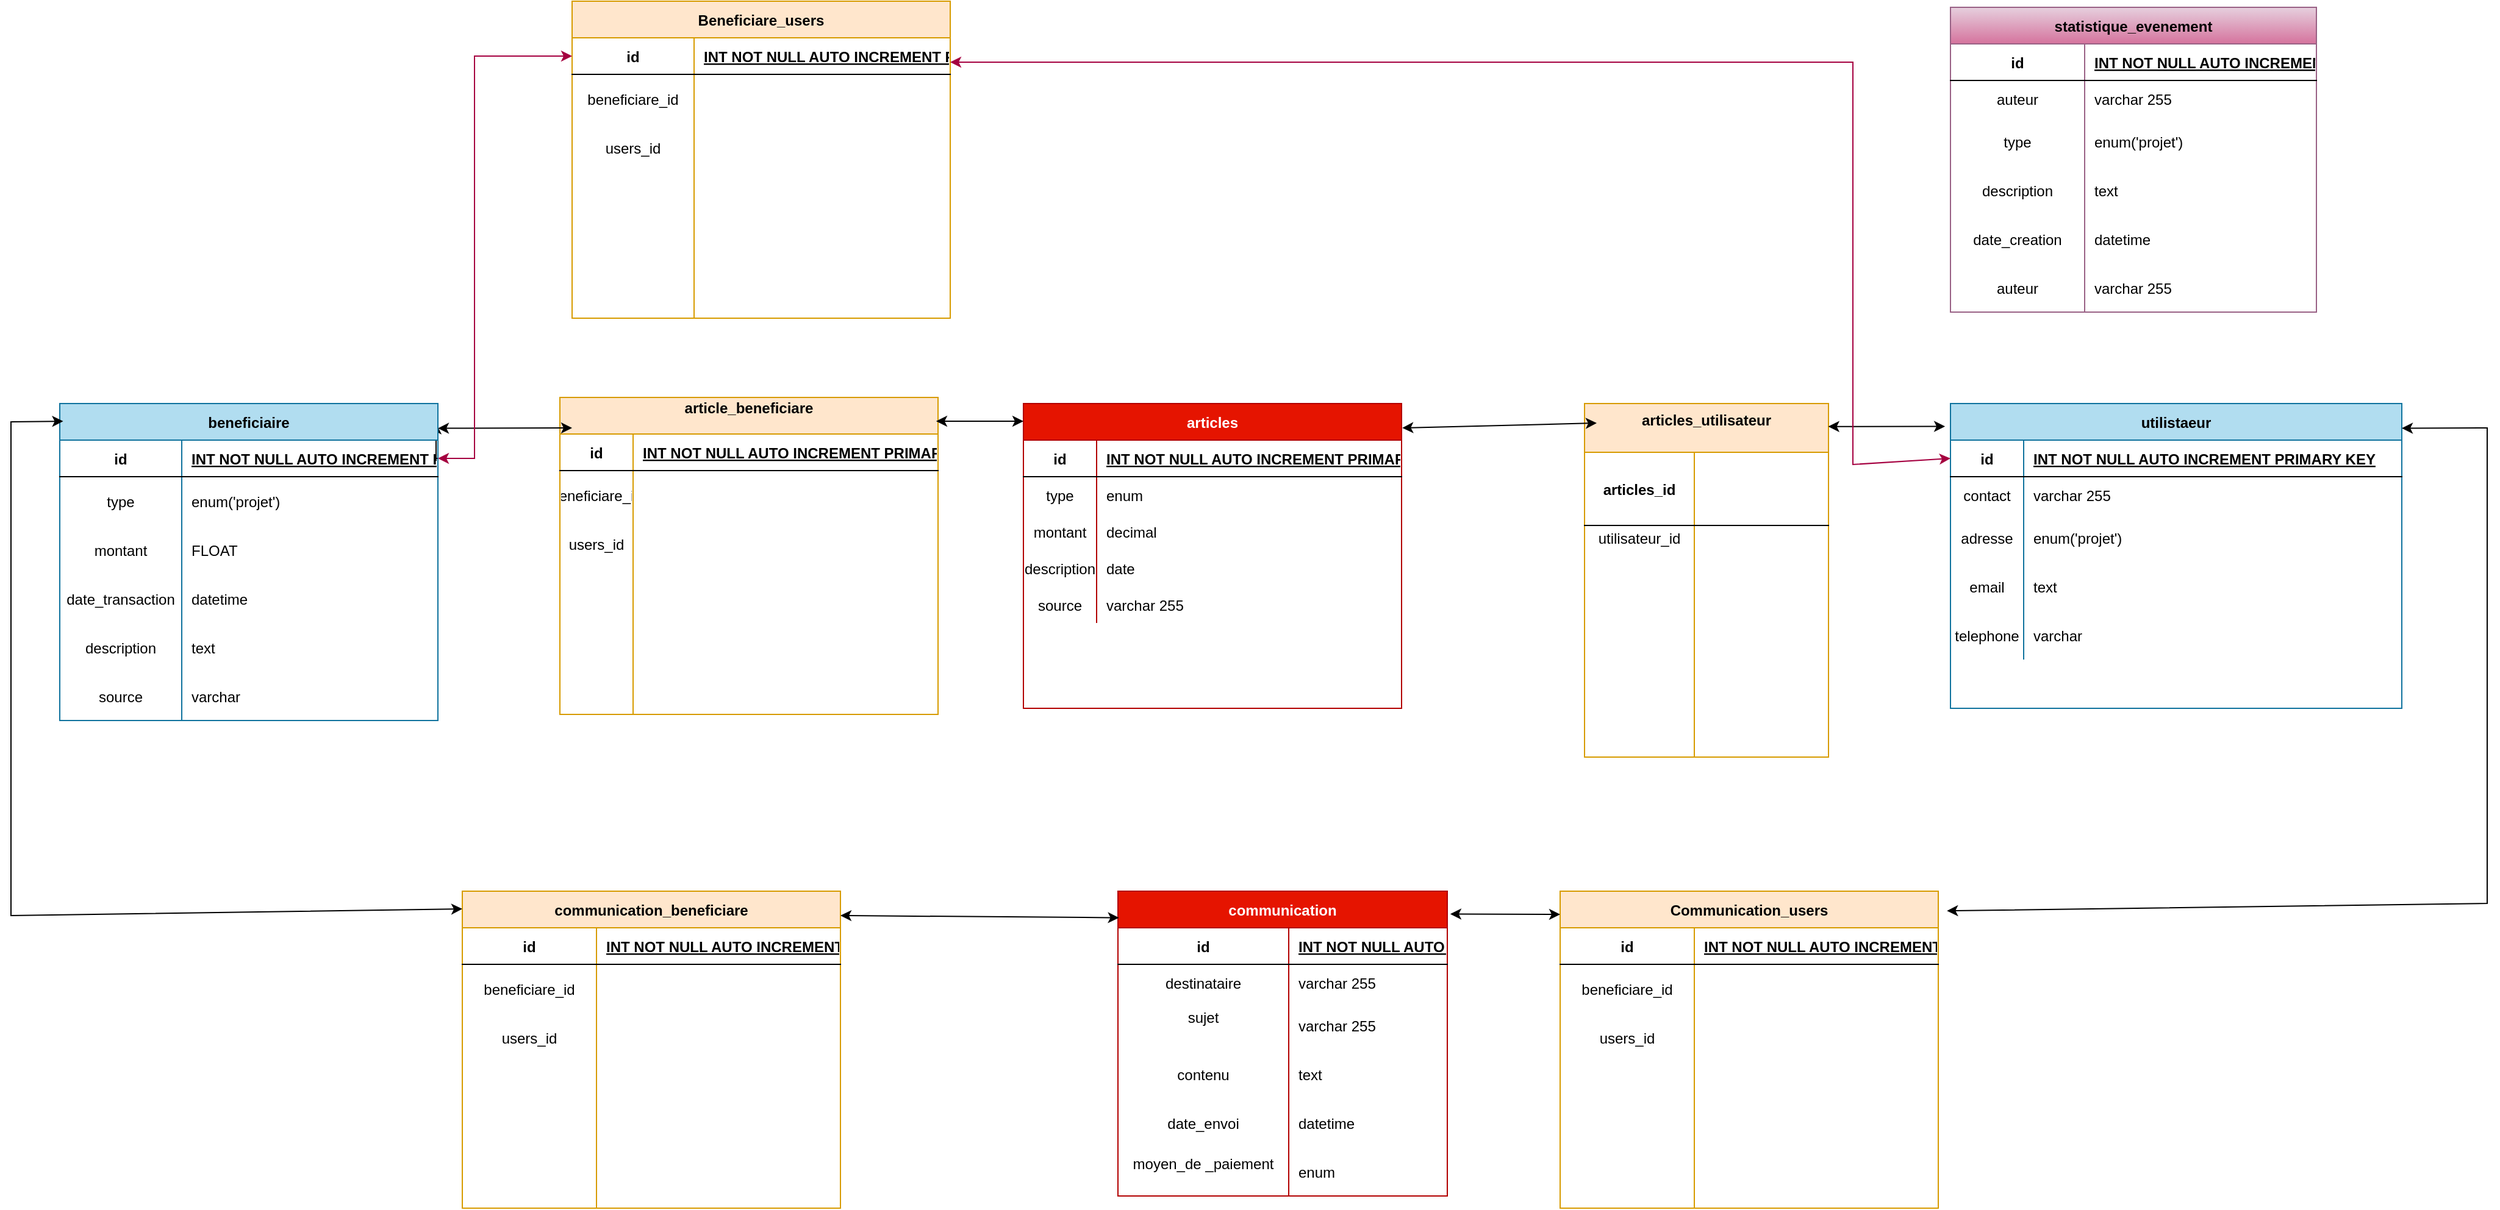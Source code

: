 <mxfile version="21.6.8" type="github">
  <diagram id="R2lEEEUBdFMjLlhIrx00" name="Page-1">
    <mxGraphModel dx="2950" dy="3172" grid="1" gridSize="10" guides="1" tooltips="1" connect="1" arrows="1" fold="1" page="1" pageScale="1" pageWidth="850" pageHeight="1100" math="0" shadow="0" extFonts="Permanent Marker^https://fonts.googleapis.com/css?family=Permanent+Marker">
      <root>
        <mxCell id="0" />
        <mxCell id="1" parent="0" />
        <mxCell id="YM3f8Okq4HlaWlGvtz73-85" style="edgeStyle=orthogonalEdgeStyle;rounded=0;orthogonalLoop=1;jettySize=auto;html=1;exitX=1;exitY=0.5;exitDx=0;exitDy=0;entryX=0.995;entryY=0.062;entryDx=0;entryDy=0;entryPerimeter=0;" edge="1" parent="1" source="RZ1seLK5GagrX_SFHJBO-168" target="RZ1seLK5GagrX_SFHJBO-167">
          <mxGeometry relative="1" as="geometry" />
        </mxCell>
        <mxCell id="RZ1seLK5GagrX_SFHJBO-31" value="articles" style="shape=table;startSize=30;container=1;collapsible=1;childLayout=tableLayout;fixedRows=1;rowLines=0;fontStyle=1;align=center;resizeLast=1;fillColor=#e51400;strokeColor=#B20000;fontColor=#ffffff;" parent="1" vertex="1">
          <mxGeometry x="560" y="-1120" width="310" height="250" as="geometry" />
        </mxCell>
        <mxCell id="RZ1seLK5GagrX_SFHJBO-32" value="" style="shape=partialRectangle;collapsible=0;dropTarget=0;pointerEvents=0;fillColor=none;points=[[0,0.5],[1,0.5]];portConstraint=eastwest;top=0;left=0;right=0;bottom=1;" parent="RZ1seLK5GagrX_SFHJBO-31" vertex="1">
          <mxGeometry y="30" width="310" height="30" as="geometry" />
        </mxCell>
        <mxCell id="RZ1seLK5GagrX_SFHJBO-33" value="id" style="shape=partialRectangle;overflow=hidden;connectable=0;fillColor=none;top=0;left=0;bottom=0;right=0;fontStyle=1;" parent="RZ1seLK5GagrX_SFHJBO-32" vertex="1">
          <mxGeometry width="60" height="30" as="geometry">
            <mxRectangle width="60" height="30" as="alternateBounds" />
          </mxGeometry>
        </mxCell>
        <mxCell id="RZ1seLK5GagrX_SFHJBO-34" value="INT NOT NULL AUTO INCREMENT PRIMARY KEY" style="shape=partialRectangle;overflow=hidden;connectable=0;fillColor=none;top=0;left=0;bottom=0;right=0;align=left;spacingLeft=6;fontStyle=5;" parent="RZ1seLK5GagrX_SFHJBO-32" vertex="1">
          <mxGeometry x="60" width="250" height="30" as="geometry">
            <mxRectangle width="250" height="30" as="alternateBounds" />
          </mxGeometry>
        </mxCell>
        <mxCell id="RZ1seLK5GagrX_SFHJBO-35" value="" style="shape=partialRectangle;collapsible=0;dropTarget=0;pointerEvents=0;fillColor=none;points=[[0,0.5],[1,0.5]];portConstraint=eastwest;top=0;left=0;right=0;bottom=0;" parent="RZ1seLK5GagrX_SFHJBO-31" vertex="1">
          <mxGeometry y="60" width="310" height="30" as="geometry" />
        </mxCell>
        <mxCell id="RZ1seLK5GagrX_SFHJBO-36" value="type" style="shape=partialRectangle;overflow=hidden;connectable=0;fillColor=none;top=0;left=0;bottom=0;right=0;" parent="RZ1seLK5GagrX_SFHJBO-35" vertex="1">
          <mxGeometry width="60" height="30" as="geometry">
            <mxRectangle width="60" height="30" as="alternateBounds" />
          </mxGeometry>
        </mxCell>
        <mxCell id="RZ1seLK5GagrX_SFHJBO-37" value="enum" style="shape=partialRectangle;overflow=hidden;connectable=0;fillColor=none;top=0;left=0;bottom=0;right=0;align=left;spacingLeft=6;" parent="RZ1seLK5GagrX_SFHJBO-35" vertex="1">
          <mxGeometry x="60" width="250" height="30" as="geometry">
            <mxRectangle width="250" height="30" as="alternateBounds" />
          </mxGeometry>
        </mxCell>
        <mxCell id="RZ1seLK5GagrX_SFHJBO-41" value="" style="shape=partialRectangle;collapsible=0;dropTarget=0;pointerEvents=0;fillColor=none;points=[[0,0.5],[1,0.5]];portConstraint=eastwest;top=0;left=0;right=0;bottom=0;" parent="RZ1seLK5GagrX_SFHJBO-31" vertex="1">
          <mxGeometry y="90" width="310" height="30" as="geometry" />
        </mxCell>
        <mxCell id="RZ1seLK5GagrX_SFHJBO-42" value="montant" style="shape=partialRectangle;overflow=hidden;connectable=0;fillColor=none;top=0;left=0;bottom=0;right=0;" parent="RZ1seLK5GagrX_SFHJBO-41" vertex="1">
          <mxGeometry width="60" height="30" as="geometry">
            <mxRectangle width="60" height="30" as="alternateBounds" />
          </mxGeometry>
        </mxCell>
        <mxCell id="RZ1seLK5GagrX_SFHJBO-43" value="decimal" style="shape=partialRectangle;overflow=hidden;connectable=0;fillColor=none;top=0;left=0;bottom=0;right=0;align=left;spacingLeft=6;" parent="RZ1seLK5GagrX_SFHJBO-41" vertex="1">
          <mxGeometry x="60" width="250" height="30" as="geometry">
            <mxRectangle width="250" height="30" as="alternateBounds" />
          </mxGeometry>
        </mxCell>
        <mxCell id="RZ1seLK5GagrX_SFHJBO-44" value="" style="shape=partialRectangle;collapsible=0;dropTarget=0;pointerEvents=0;fillColor=none;points=[[0,0.5],[1,0.5]];portConstraint=eastwest;top=0;left=0;right=0;bottom=0;" parent="RZ1seLK5GagrX_SFHJBO-31" vertex="1">
          <mxGeometry y="120" width="310" height="30" as="geometry" />
        </mxCell>
        <mxCell id="RZ1seLK5GagrX_SFHJBO-45" value="description" style="shape=partialRectangle;overflow=hidden;connectable=0;fillColor=none;top=0;left=0;bottom=0;right=0;" parent="RZ1seLK5GagrX_SFHJBO-44" vertex="1">
          <mxGeometry width="60" height="30" as="geometry">
            <mxRectangle width="60" height="30" as="alternateBounds" />
          </mxGeometry>
        </mxCell>
        <mxCell id="RZ1seLK5GagrX_SFHJBO-46" value="date" style="shape=partialRectangle;overflow=hidden;connectable=0;fillColor=none;top=0;left=0;bottom=0;right=0;align=left;spacingLeft=6;" parent="RZ1seLK5GagrX_SFHJBO-44" vertex="1">
          <mxGeometry x="60" width="250" height="30" as="geometry">
            <mxRectangle width="250" height="30" as="alternateBounds" />
          </mxGeometry>
        </mxCell>
        <mxCell id="RZ1seLK5GagrX_SFHJBO-38" value="" style="shape=partialRectangle;collapsible=0;dropTarget=0;pointerEvents=0;fillColor=none;points=[[0,0.5],[1,0.5]];portConstraint=eastwest;top=0;left=0;right=0;bottom=0;" parent="RZ1seLK5GagrX_SFHJBO-31" vertex="1">
          <mxGeometry y="150" width="310" height="30" as="geometry" />
        </mxCell>
        <mxCell id="RZ1seLK5GagrX_SFHJBO-39" value="source" style="shape=partialRectangle;overflow=hidden;connectable=0;fillColor=none;top=0;left=0;bottom=0;right=0;" parent="RZ1seLK5GagrX_SFHJBO-38" vertex="1">
          <mxGeometry width="60" height="30" as="geometry">
            <mxRectangle width="60" height="30" as="alternateBounds" />
          </mxGeometry>
        </mxCell>
        <mxCell id="RZ1seLK5GagrX_SFHJBO-40" value="varchar 255" style="shape=partialRectangle;overflow=hidden;connectable=0;fillColor=none;top=0;left=0;bottom=0;right=0;align=left;spacingLeft=6;" parent="RZ1seLK5GagrX_SFHJBO-38" vertex="1">
          <mxGeometry x="60" width="250" height="30" as="geometry">
            <mxRectangle width="250" height="30" as="alternateBounds" />
          </mxGeometry>
        </mxCell>
        <mxCell id="RZ1seLK5GagrX_SFHJBO-106" value="statistique_evenement" style="shape=table;startSize=30;container=1;collapsible=1;childLayout=tableLayout;fixedRows=1;rowLines=0;fontStyle=1;align=center;resizeLast=1;fillColor=#e6d0de;strokeColor=#996185;gradientColor=#d5739d;" parent="1" vertex="1">
          <mxGeometry x="1320" y="-1445" width="300" height="250" as="geometry" />
        </mxCell>
        <mxCell id="RZ1seLK5GagrX_SFHJBO-107" value="" style="shape=partialRectangle;collapsible=0;dropTarget=0;pointerEvents=0;fillColor=none;points=[[0,0.5],[1,0.5]];portConstraint=eastwest;top=0;left=0;right=0;bottom=1;" parent="RZ1seLK5GagrX_SFHJBO-106" vertex="1">
          <mxGeometry y="30" width="300" height="30" as="geometry" />
        </mxCell>
        <mxCell id="RZ1seLK5GagrX_SFHJBO-108" value="id" style="shape=partialRectangle;overflow=hidden;connectable=0;fillColor=none;top=0;left=0;bottom=0;right=0;fontStyle=1;" parent="RZ1seLK5GagrX_SFHJBO-107" vertex="1">
          <mxGeometry width="110" height="30" as="geometry">
            <mxRectangle width="110" height="30" as="alternateBounds" />
          </mxGeometry>
        </mxCell>
        <mxCell id="RZ1seLK5GagrX_SFHJBO-109" value="INT NOT NULL AUTO INCREMENT PRIMARY KEY" style="shape=partialRectangle;overflow=hidden;connectable=0;fillColor=none;top=0;left=0;bottom=0;right=0;align=left;spacingLeft=6;fontStyle=5;" parent="RZ1seLK5GagrX_SFHJBO-107" vertex="1">
          <mxGeometry x="110" width="190" height="30" as="geometry">
            <mxRectangle width="190" height="30" as="alternateBounds" />
          </mxGeometry>
        </mxCell>
        <mxCell id="RZ1seLK5GagrX_SFHJBO-110" value="" style="shape=partialRectangle;collapsible=0;dropTarget=0;pointerEvents=0;fillColor=none;points=[[0,0.5],[1,0.5]];portConstraint=eastwest;top=0;left=0;right=0;bottom=0;" parent="RZ1seLK5GagrX_SFHJBO-106" vertex="1">
          <mxGeometry y="60" width="300" height="30" as="geometry" />
        </mxCell>
        <mxCell id="RZ1seLK5GagrX_SFHJBO-111" value="auteur" style="shape=partialRectangle;overflow=hidden;connectable=0;fillColor=none;top=0;left=0;bottom=0;right=0;" parent="RZ1seLK5GagrX_SFHJBO-110" vertex="1">
          <mxGeometry width="110" height="30" as="geometry">
            <mxRectangle width="110" height="30" as="alternateBounds" />
          </mxGeometry>
        </mxCell>
        <mxCell id="RZ1seLK5GagrX_SFHJBO-112" value="varchar 255" style="shape=partialRectangle;overflow=hidden;connectable=0;fillColor=none;top=0;left=0;bottom=0;right=0;align=left;spacingLeft=6;" parent="RZ1seLK5GagrX_SFHJBO-110" vertex="1">
          <mxGeometry x="110" width="190" height="30" as="geometry">
            <mxRectangle width="190" height="30" as="alternateBounds" />
          </mxGeometry>
        </mxCell>
        <mxCell id="RZ1seLK5GagrX_SFHJBO-113" value="" style="shape=partialRectangle;collapsible=0;dropTarget=0;pointerEvents=0;fillColor=none;points=[[0,0.5],[1,0.5]];portConstraint=eastwest;top=0;left=0;right=0;bottom=0;" parent="RZ1seLK5GagrX_SFHJBO-106" vertex="1">
          <mxGeometry y="90" width="300" height="40" as="geometry" />
        </mxCell>
        <mxCell id="RZ1seLK5GagrX_SFHJBO-114" value="type" style="shape=partialRectangle;overflow=hidden;connectable=0;fillColor=none;top=0;left=0;bottom=0;right=0;" parent="RZ1seLK5GagrX_SFHJBO-113" vertex="1">
          <mxGeometry width="110" height="40" as="geometry">
            <mxRectangle width="110" height="40" as="alternateBounds" />
          </mxGeometry>
        </mxCell>
        <mxCell id="RZ1seLK5GagrX_SFHJBO-115" value="enum(&#39;projet&#39;)" style="shape=partialRectangle;overflow=hidden;connectable=0;fillColor=none;top=0;left=0;bottom=0;right=0;align=left;spacingLeft=6;" parent="RZ1seLK5GagrX_SFHJBO-113" vertex="1">
          <mxGeometry x="110" width="190" height="40" as="geometry">
            <mxRectangle width="190" height="40" as="alternateBounds" />
          </mxGeometry>
        </mxCell>
        <mxCell id="RZ1seLK5GagrX_SFHJBO-116" value="" style="shape=partialRectangle;collapsible=0;dropTarget=0;pointerEvents=0;fillColor=none;points=[[0,0.5],[1,0.5]];portConstraint=eastwest;top=0;left=0;right=0;bottom=0;" parent="RZ1seLK5GagrX_SFHJBO-106" vertex="1">
          <mxGeometry y="130" width="300" height="40" as="geometry" />
        </mxCell>
        <mxCell id="RZ1seLK5GagrX_SFHJBO-117" value="description" style="shape=partialRectangle;overflow=hidden;connectable=0;fillColor=none;top=0;left=0;bottom=0;right=0;" parent="RZ1seLK5GagrX_SFHJBO-116" vertex="1">
          <mxGeometry width="110" height="40" as="geometry">
            <mxRectangle width="110" height="40" as="alternateBounds" />
          </mxGeometry>
        </mxCell>
        <mxCell id="RZ1seLK5GagrX_SFHJBO-118" value="text" style="shape=partialRectangle;overflow=hidden;connectable=0;fillColor=none;top=0;left=0;bottom=0;right=0;align=left;spacingLeft=6;" parent="RZ1seLK5GagrX_SFHJBO-116" vertex="1">
          <mxGeometry x="110" width="190" height="40" as="geometry">
            <mxRectangle width="190" height="40" as="alternateBounds" />
          </mxGeometry>
        </mxCell>
        <mxCell id="RZ1seLK5GagrX_SFHJBO-123" value="" style="shape=partialRectangle;collapsible=0;dropTarget=0;pointerEvents=0;fillColor=none;points=[[0,0.5],[1,0.5]];portConstraint=eastwest;top=0;left=0;right=0;bottom=0;" parent="RZ1seLK5GagrX_SFHJBO-106" vertex="1">
          <mxGeometry y="170" width="300" height="40" as="geometry" />
        </mxCell>
        <mxCell id="RZ1seLK5GagrX_SFHJBO-124" value="date_creation" style="shape=partialRectangle;overflow=hidden;connectable=0;fillColor=none;top=0;left=0;bottom=0;right=0;" parent="RZ1seLK5GagrX_SFHJBO-123" vertex="1">
          <mxGeometry width="110" height="40" as="geometry">
            <mxRectangle width="110" height="40" as="alternateBounds" />
          </mxGeometry>
        </mxCell>
        <mxCell id="RZ1seLK5GagrX_SFHJBO-125" value="datetime" style="shape=partialRectangle;overflow=hidden;connectable=0;fillColor=none;top=0;left=0;bottom=0;right=0;align=left;spacingLeft=6;" parent="RZ1seLK5GagrX_SFHJBO-123" vertex="1">
          <mxGeometry x="110" width="190" height="40" as="geometry">
            <mxRectangle width="190" height="40" as="alternateBounds" />
          </mxGeometry>
        </mxCell>
        <mxCell id="RZ1seLK5GagrX_SFHJBO-126" value="" style="shape=partialRectangle;collapsible=0;dropTarget=0;pointerEvents=0;fillColor=none;points=[[0,0.5],[1,0.5]];portConstraint=eastwest;top=0;left=0;right=0;bottom=0;" parent="RZ1seLK5GagrX_SFHJBO-106" vertex="1">
          <mxGeometry y="210" width="300" height="40" as="geometry" />
        </mxCell>
        <mxCell id="RZ1seLK5GagrX_SFHJBO-127" value="auteur" style="shape=partialRectangle;overflow=hidden;connectable=0;fillColor=none;top=0;left=0;bottom=0;right=0;" parent="RZ1seLK5GagrX_SFHJBO-126" vertex="1">
          <mxGeometry width="110" height="40" as="geometry">
            <mxRectangle width="110" height="40" as="alternateBounds" />
          </mxGeometry>
        </mxCell>
        <mxCell id="RZ1seLK5GagrX_SFHJBO-128" value="varchar 255" style="shape=partialRectangle;overflow=hidden;connectable=0;fillColor=none;top=0;left=0;bottom=0;right=0;align=left;spacingLeft=6;" parent="RZ1seLK5GagrX_SFHJBO-126" vertex="1">
          <mxGeometry x="110" width="190" height="40" as="geometry">
            <mxRectangle width="190" height="40" as="alternateBounds" />
          </mxGeometry>
        </mxCell>
        <mxCell id="RZ1seLK5GagrX_SFHJBO-148" value="communication" style="shape=table;startSize=30;container=1;collapsible=1;childLayout=tableLayout;fixedRows=1;rowLines=0;fontStyle=1;align=center;resizeLast=1;fillColor=#e51400;strokeColor=#B20000;fontColor=#ffffff;" parent="1" vertex="1">
          <mxGeometry x="637.5" y="-720" width="270" height="250" as="geometry" />
        </mxCell>
        <mxCell id="RZ1seLK5GagrX_SFHJBO-149" value="" style="shape=partialRectangle;collapsible=0;dropTarget=0;pointerEvents=0;fillColor=none;points=[[0,0.5],[1,0.5]];portConstraint=eastwest;top=0;left=0;right=0;bottom=1;" parent="RZ1seLK5GagrX_SFHJBO-148" vertex="1">
          <mxGeometry y="30" width="270" height="30" as="geometry" />
        </mxCell>
        <mxCell id="RZ1seLK5GagrX_SFHJBO-150" value="id" style="shape=partialRectangle;overflow=hidden;connectable=0;fillColor=none;top=0;left=0;bottom=0;right=0;fontStyle=1;" parent="RZ1seLK5GagrX_SFHJBO-149" vertex="1">
          <mxGeometry width="140" height="30" as="geometry">
            <mxRectangle width="140" height="30" as="alternateBounds" />
          </mxGeometry>
        </mxCell>
        <mxCell id="RZ1seLK5GagrX_SFHJBO-151" value="INT NOT NULL AUTO INCREMENT PRIMARY KEY" style="shape=partialRectangle;overflow=hidden;connectable=0;fillColor=none;top=0;left=0;bottom=0;right=0;align=left;spacingLeft=6;fontStyle=5;" parent="RZ1seLK5GagrX_SFHJBO-149" vertex="1">
          <mxGeometry x="140" width="130" height="30" as="geometry">
            <mxRectangle width="130" height="30" as="alternateBounds" />
          </mxGeometry>
        </mxCell>
        <mxCell id="RZ1seLK5GagrX_SFHJBO-152" value="" style="shape=partialRectangle;collapsible=0;dropTarget=0;pointerEvents=0;fillColor=none;points=[[0,0.5],[1,0.5]];portConstraint=eastwest;top=0;left=0;right=0;bottom=0;" parent="RZ1seLK5GagrX_SFHJBO-148" vertex="1">
          <mxGeometry y="60" width="270" height="30" as="geometry" />
        </mxCell>
        <mxCell id="RZ1seLK5GagrX_SFHJBO-153" value="destinataire" style="shape=partialRectangle;overflow=hidden;connectable=0;fillColor=none;top=0;left=0;bottom=0;right=0;" parent="RZ1seLK5GagrX_SFHJBO-152" vertex="1">
          <mxGeometry width="140" height="30" as="geometry">
            <mxRectangle width="140" height="30" as="alternateBounds" />
          </mxGeometry>
        </mxCell>
        <mxCell id="RZ1seLK5GagrX_SFHJBO-154" value="varchar 255" style="shape=partialRectangle;overflow=hidden;connectable=0;fillColor=none;top=0;left=0;bottom=0;right=0;align=left;spacingLeft=6;" parent="RZ1seLK5GagrX_SFHJBO-152" vertex="1">
          <mxGeometry x="140" width="130" height="30" as="geometry">
            <mxRectangle width="130" height="30" as="alternateBounds" />
          </mxGeometry>
        </mxCell>
        <mxCell id="RZ1seLK5GagrX_SFHJBO-155" value="" style="shape=partialRectangle;collapsible=0;dropTarget=0;pointerEvents=0;fillColor=none;points=[[0,0.5],[1,0.5]];portConstraint=eastwest;top=0;left=0;right=0;bottom=0;" parent="RZ1seLK5GagrX_SFHJBO-148" vertex="1">
          <mxGeometry y="90" width="270" height="40" as="geometry" />
        </mxCell>
        <mxCell id="RZ1seLK5GagrX_SFHJBO-156" value="sujet&#xa;" style="shape=partialRectangle;overflow=hidden;connectable=0;fillColor=none;top=0;left=0;bottom=0;right=0;" parent="RZ1seLK5GagrX_SFHJBO-155" vertex="1">
          <mxGeometry width="140" height="40" as="geometry">
            <mxRectangle width="140" height="40" as="alternateBounds" />
          </mxGeometry>
        </mxCell>
        <mxCell id="RZ1seLK5GagrX_SFHJBO-157" value="varchar 255" style="shape=partialRectangle;overflow=hidden;connectable=0;fillColor=none;top=0;left=0;bottom=0;right=0;align=left;spacingLeft=6;" parent="RZ1seLK5GagrX_SFHJBO-155" vertex="1">
          <mxGeometry x="140" width="130" height="40" as="geometry">
            <mxRectangle width="130" height="40" as="alternateBounds" />
          </mxGeometry>
        </mxCell>
        <mxCell id="RZ1seLK5GagrX_SFHJBO-158" value="" style="shape=partialRectangle;collapsible=0;dropTarget=0;pointerEvents=0;fillColor=none;points=[[0,0.5],[1,0.5]];portConstraint=eastwest;top=0;left=0;right=0;bottom=0;" parent="RZ1seLK5GagrX_SFHJBO-148" vertex="1">
          <mxGeometry y="130" width="270" height="40" as="geometry" />
        </mxCell>
        <mxCell id="RZ1seLK5GagrX_SFHJBO-159" value="contenu" style="shape=partialRectangle;overflow=hidden;connectable=0;fillColor=none;top=0;left=0;bottom=0;right=0;" parent="RZ1seLK5GagrX_SFHJBO-158" vertex="1">
          <mxGeometry width="140" height="40" as="geometry">
            <mxRectangle width="140" height="40" as="alternateBounds" />
          </mxGeometry>
        </mxCell>
        <mxCell id="RZ1seLK5GagrX_SFHJBO-160" value="text" style="shape=partialRectangle;overflow=hidden;connectable=0;fillColor=none;top=0;left=0;bottom=0;right=0;align=left;spacingLeft=6;" parent="RZ1seLK5GagrX_SFHJBO-158" vertex="1">
          <mxGeometry x="140" width="130" height="40" as="geometry">
            <mxRectangle width="130" height="40" as="alternateBounds" />
          </mxGeometry>
        </mxCell>
        <mxCell id="RZ1seLK5GagrX_SFHJBO-161" value="" style="shape=partialRectangle;collapsible=0;dropTarget=0;pointerEvents=0;fillColor=none;points=[[0,0.5],[1,0.5]];portConstraint=eastwest;top=0;left=0;right=0;bottom=0;" parent="RZ1seLK5GagrX_SFHJBO-148" vertex="1">
          <mxGeometry y="170" width="270" height="40" as="geometry" />
        </mxCell>
        <mxCell id="RZ1seLK5GagrX_SFHJBO-162" value="date_envoi" style="shape=partialRectangle;overflow=hidden;connectable=0;fillColor=none;top=0;left=0;bottom=0;right=0;" parent="RZ1seLK5GagrX_SFHJBO-161" vertex="1">
          <mxGeometry width="140" height="40" as="geometry">
            <mxRectangle width="140" height="40" as="alternateBounds" />
          </mxGeometry>
        </mxCell>
        <mxCell id="RZ1seLK5GagrX_SFHJBO-163" value="datetime" style="shape=partialRectangle;overflow=hidden;connectable=0;fillColor=none;top=0;left=0;bottom=0;right=0;align=left;spacingLeft=6;" parent="RZ1seLK5GagrX_SFHJBO-161" vertex="1">
          <mxGeometry x="140" width="130" height="40" as="geometry">
            <mxRectangle width="130" height="40" as="alternateBounds" />
          </mxGeometry>
        </mxCell>
        <mxCell id="RZ1seLK5GagrX_SFHJBO-164" value="" style="shape=partialRectangle;collapsible=0;dropTarget=0;pointerEvents=0;fillColor=none;points=[[0,0.5],[1,0.5]];portConstraint=eastwest;top=0;left=0;right=0;bottom=0;" parent="RZ1seLK5GagrX_SFHJBO-148" vertex="1">
          <mxGeometry y="210" width="270" height="40" as="geometry" />
        </mxCell>
        <mxCell id="RZ1seLK5GagrX_SFHJBO-165" value="moyen_de _paiement&#xa;" style="shape=partialRectangle;overflow=hidden;connectable=0;fillColor=none;top=0;left=0;bottom=0;right=0;" parent="RZ1seLK5GagrX_SFHJBO-164" vertex="1">
          <mxGeometry width="140" height="40" as="geometry">
            <mxRectangle width="140" height="40" as="alternateBounds" />
          </mxGeometry>
        </mxCell>
        <mxCell id="RZ1seLK5GagrX_SFHJBO-166" value="enum" style="shape=partialRectangle;overflow=hidden;connectable=0;fillColor=none;top=0;left=0;bottom=0;right=0;align=left;spacingLeft=6;" parent="RZ1seLK5GagrX_SFHJBO-164" vertex="1">
          <mxGeometry x="140" width="130" height="40" as="geometry">
            <mxRectangle width="130" height="40" as="alternateBounds" />
          </mxGeometry>
        </mxCell>
        <mxCell id="RZ1seLK5GagrX_SFHJBO-167" value="beneficiaire" style="shape=table;startSize=30;container=1;collapsible=1;childLayout=tableLayout;fixedRows=1;rowLines=0;fontStyle=1;align=center;resizeLast=1;fillColor=#b1ddf0;strokeColor=#10739e;" parent="1" vertex="1">
          <mxGeometry x="-230" y="-1120" width="310" height="260" as="geometry" />
        </mxCell>
        <mxCell id="RZ1seLK5GagrX_SFHJBO-168" value="" style="shape=partialRectangle;collapsible=0;dropTarget=0;pointerEvents=0;fillColor=none;points=[[0,0.5],[1,0.5]];portConstraint=eastwest;top=0;left=0;right=0;bottom=1;" parent="RZ1seLK5GagrX_SFHJBO-167" vertex="1">
          <mxGeometry y="30" width="310" height="30" as="geometry" />
        </mxCell>
        <mxCell id="RZ1seLK5GagrX_SFHJBO-169" value="id" style="shape=partialRectangle;overflow=hidden;connectable=0;fillColor=none;top=0;left=0;bottom=0;right=0;fontStyle=1;" parent="RZ1seLK5GagrX_SFHJBO-168" vertex="1">
          <mxGeometry width="100" height="30" as="geometry">
            <mxRectangle width="100" height="30" as="alternateBounds" />
          </mxGeometry>
        </mxCell>
        <mxCell id="RZ1seLK5GagrX_SFHJBO-170" value="INT NOT NULL AUTO INCREMENT PRIMARY KEY" style="shape=partialRectangle;overflow=hidden;connectable=0;fillColor=none;top=0;left=0;bottom=0;right=0;align=left;spacingLeft=6;fontStyle=5;" parent="RZ1seLK5GagrX_SFHJBO-168" vertex="1">
          <mxGeometry x="100" width="210" height="30" as="geometry">
            <mxRectangle width="210" height="30" as="alternateBounds" />
          </mxGeometry>
        </mxCell>
        <mxCell id="RZ1seLK5GagrX_SFHJBO-174" value="" style="shape=partialRectangle;collapsible=0;dropTarget=0;pointerEvents=0;fillColor=none;points=[[0,0.5],[1,0.5]];portConstraint=eastwest;top=0;left=0;right=0;bottom=0;" parent="RZ1seLK5GagrX_SFHJBO-167" vertex="1">
          <mxGeometry y="60" width="310" height="40" as="geometry" />
        </mxCell>
        <mxCell id="RZ1seLK5GagrX_SFHJBO-175" value="type" style="shape=partialRectangle;overflow=hidden;connectable=0;fillColor=none;top=0;left=0;bottom=0;right=0;" parent="RZ1seLK5GagrX_SFHJBO-174" vertex="1">
          <mxGeometry width="100" height="40" as="geometry">
            <mxRectangle width="100" height="40" as="alternateBounds" />
          </mxGeometry>
        </mxCell>
        <mxCell id="RZ1seLK5GagrX_SFHJBO-176" value="enum(&#39;projet&#39;)" style="shape=partialRectangle;overflow=hidden;connectable=0;fillColor=none;top=0;left=0;bottom=0;right=0;align=left;spacingLeft=6;" parent="RZ1seLK5GagrX_SFHJBO-174" vertex="1">
          <mxGeometry x="100" width="210" height="40" as="geometry">
            <mxRectangle width="210" height="40" as="alternateBounds" />
          </mxGeometry>
        </mxCell>
        <mxCell id="RZ1seLK5GagrX_SFHJBO-177" value="" style="shape=partialRectangle;collapsible=0;dropTarget=0;pointerEvents=0;fillColor=none;points=[[0,0.5],[1,0.5]];portConstraint=eastwest;top=0;left=0;right=0;bottom=0;" parent="RZ1seLK5GagrX_SFHJBO-167" vertex="1">
          <mxGeometry y="100" width="310" height="40" as="geometry" />
        </mxCell>
        <mxCell id="RZ1seLK5GagrX_SFHJBO-178" value="montant" style="shape=partialRectangle;overflow=hidden;connectable=0;fillColor=none;top=0;left=0;bottom=0;right=0;" parent="RZ1seLK5GagrX_SFHJBO-177" vertex="1">
          <mxGeometry width="100" height="40" as="geometry">
            <mxRectangle width="100" height="40" as="alternateBounds" />
          </mxGeometry>
        </mxCell>
        <mxCell id="RZ1seLK5GagrX_SFHJBO-179" value="FLOAT" style="shape=partialRectangle;overflow=hidden;connectable=0;fillColor=none;top=0;left=0;bottom=0;right=0;align=left;spacingLeft=6;" parent="RZ1seLK5GagrX_SFHJBO-177" vertex="1">
          <mxGeometry x="100" width="210" height="40" as="geometry">
            <mxRectangle width="210" height="40" as="alternateBounds" />
          </mxGeometry>
        </mxCell>
        <mxCell id="RZ1seLK5GagrX_SFHJBO-180" value="" style="shape=partialRectangle;collapsible=0;dropTarget=0;pointerEvents=0;fillColor=none;points=[[0,0.5],[1,0.5]];portConstraint=eastwest;top=0;left=0;right=0;bottom=0;" parent="RZ1seLK5GagrX_SFHJBO-167" vertex="1">
          <mxGeometry y="140" width="310" height="40" as="geometry" />
        </mxCell>
        <mxCell id="RZ1seLK5GagrX_SFHJBO-181" value="date_transaction" style="shape=partialRectangle;overflow=hidden;connectable=0;fillColor=none;top=0;left=0;bottom=0;right=0;" parent="RZ1seLK5GagrX_SFHJBO-180" vertex="1">
          <mxGeometry width="100" height="40" as="geometry">
            <mxRectangle width="100" height="40" as="alternateBounds" />
          </mxGeometry>
        </mxCell>
        <mxCell id="RZ1seLK5GagrX_SFHJBO-182" value="datetime" style="shape=partialRectangle;overflow=hidden;connectable=0;fillColor=none;top=0;left=0;bottom=0;right=0;align=left;spacingLeft=6;" parent="RZ1seLK5GagrX_SFHJBO-180" vertex="1">
          <mxGeometry x="100" width="210" height="40" as="geometry">
            <mxRectangle width="210" height="40" as="alternateBounds" />
          </mxGeometry>
        </mxCell>
        <mxCell id="RZ1seLK5GagrX_SFHJBO-183" value="" style="shape=partialRectangle;collapsible=0;dropTarget=0;pointerEvents=0;fillColor=none;points=[[0,0.5],[1,0.5]];portConstraint=eastwest;top=0;left=0;right=0;bottom=0;" parent="RZ1seLK5GagrX_SFHJBO-167" vertex="1">
          <mxGeometry y="180" width="310" height="40" as="geometry" />
        </mxCell>
        <mxCell id="RZ1seLK5GagrX_SFHJBO-184" value="description" style="shape=partialRectangle;overflow=hidden;connectable=0;fillColor=none;top=0;left=0;bottom=0;right=0;" parent="RZ1seLK5GagrX_SFHJBO-183" vertex="1">
          <mxGeometry width="100" height="40" as="geometry">
            <mxRectangle width="100" height="40" as="alternateBounds" />
          </mxGeometry>
        </mxCell>
        <mxCell id="RZ1seLK5GagrX_SFHJBO-185" value="text" style="shape=partialRectangle;overflow=hidden;connectable=0;fillColor=none;top=0;left=0;bottom=0;right=0;align=left;spacingLeft=6;" parent="RZ1seLK5GagrX_SFHJBO-183" vertex="1">
          <mxGeometry x="100" width="210" height="40" as="geometry">
            <mxRectangle width="210" height="40" as="alternateBounds" />
          </mxGeometry>
        </mxCell>
        <mxCell id="RZ1seLK5GagrX_SFHJBO-203" value="" style="shape=partialRectangle;collapsible=0;dropTarget=0;pointerEvents=0;fillColor=none;points=[[0,0.5],[1,0.5]];portConstraint=eastwest;top=0;left=0;right=0;bottom=0;" parent="RZ1seLK5GagrX_SFHJBO-167" vertex="1">
          <mxGeometry y="220" width="310" height="40" as="geometry" />
        </mxCell>
        <mxCell id="RZ1seLK5GagrX_SFHJBO-204" value="source" style="shape=partialRectangle;overflow=hidden;connectable=0;fillColor=none;top=0;left=0;bottom=0;right=0;" parent="RZ1seLK5GagrX_SFHJBO-203" vertex="1">
          <mxGeometry width="100" height="40" as="geometry">
            <mxRectangle width="100" height="40" as="alternateBounds" />
          </mxGeometry>
        </mxCell>
        <mxCell id="RZ1seLK5GagrX_SFHJBO-205" value="varchar" style="shape=partialRectangle;overflow=hidden;connectable=0;fillColor=none;top=0;left=0;bottom=0;right=0;align=left;spacingLeft=6;" parent="RZ1seLK5GagrX_SFHJBO-203" vertex="1">
          <mxGeometry x="100" width="210" height="40" as="geometry">
            <mxRectangle width="210" height="40" as="alternateBounds" />
          </mxGeometry>
        </mxCell>
        <mxCell id="RZ1seLK5GagrX_SFHJBO-206" value="utilistaeur" style="shape=table;startSize=30;container=1;collapsible=1;childLayout=tableLayout;fixedRows=1;rowLines=0;fontStyle=1;align=center;resizeLast=1;fillColor=#b1ddf0;strokeColor=#10739e;" parent="1" vertex="1">
          <mxGeometry x="1320" y="-1120" width="370" height="250" as="geometry" />
        </mxCell>
        <mxCell id="RZ1seLK5GagrX_SFHJBO-207" value="" style="shape=partialRectangle;collapsible=0;dropTarget=0;pointerEvents=0;fillColor=none;points=[[0,0.5],[1,0.5]];portConstraint=eastwest;top=0;left=0;right=0;bottom=1;" parent="RZ1seLK5GagrX_SFHJBO-206" vertex="1">
          <mxGeometry y="30" width="370" height="30" as="geometry" />
        </mxCell>
        <mxCell id="RZ1seLK5GagrX_SFHJBO-208" value="id" style="shape=partialRectangle;overflow=hidden;connectable=0;fillColor=none;top=0;left=0;bottom=0;right=0;fontStyle=1;" parent="RZ1seLK5GagrX_SFHJBO-207" vertex="1">
          <mxGeometry width="60" height="30" as="geometry">
            <mxRectangle width="60" height="30" as="alternateBounds" />
          </mxGeometry>
        </mxCell>
        <mxCell id="RZ1seLK5GagrX_SFHJBO-209" value="INT NOT NULL AUTO INCREMENT PRIMARY KEY" style="shape=partialRectangle;overflow=hidden;connectable=0;fillColor=none;top=0;left=0;bottom=0;right=0;align=left;spacingLeft=6;fontStyle=5;" parent="RZ1seLK5GagrX_SFHJBO-207" vertex="1">
          <mxGeometry x="60" width="310" height="30" as="geometry">
            <mxRectangle width="310" height="30" as="alternateBounds" />
          </mxGeometry>
        </mxCell>
        <mxCell id="RZ1seLK5GagrX_SFHJBO-210" value="" style="shape=partialRectangle;collapsible=0;dropTarget=0;pointerEvents=0;fillColor=none;points=[[0,0.5],[1,0.5]];portConstraint=eastwest;top=0;left=0;right=0;bottom=0;" parent="RZ1seLK5GagrX_SFHJBO-206" vertex="1">
          <mxGeometry y="60" width="370" height="30" as="geometry" />
        </mxCell>
        <mxCell id="RZ1seLK5GagrX_SFHJBO-211" value="contact" style="shape=partialRectangle;overflow=hidden;connectable=0;fillColor=none;top=0;left=0;bottom=0;right=0;" parent="RZ1seLK5GagrX_SFHJBO-210" vertex="1">
          <mxGeometry width="60" height="30" as="geometry">
            <mxRectangle width="60" height="30" as="alternateBounds" />
          </mxGeometry>
        </mxCell>
        <mxCell id="RZ1seLK5GagrX_SFHJBO-212" value="varchar 255" style="shape=partialRectangle;overflow=hidden;connectable=0;fillColor=none;top=0;left=0;bottom=0;right=0;align=left;spacingLeft=6;" parent="RZ1seLK5GagrX_SFHJBO-210" vertex="1">
          <mxGeometry x="60" width="310" height="30" as="geometry">
            <mxRectangle width="310" height="30" as="alternateBounds" />
          </mxGeometry>
        </mxCell>
        <mxCell id="RZ1seLK5GagrX_SFHJBO-213" value="" style="shape=partialRectangle;collapsible=0;dropTarget=0;pointerEvents=0;fillColor=none;points=[[0,0.5],[1,0.5]];portConstraint=eastwest;top=0;left=0;right=0;bottom=0;" parent="RZ1seLK5GagrX_SFHJBO-206" vertex="1">
          <mxGeometry y="90" width="370" height="40" as="geometry" />
        </mxCell>
        <mxCell id="RZ1seLK5GagrX_SFHJBO-214" value="adresse" style="shape=partialRectangle;overflow=hidden;connectable=0;fillColor=none;top=0;left=0;bottom=0;right=0;" parent="RZ1seLK5GagrX_SFHJBO-213" vertex="1">
          <mxGeometry width="60" height="40" as="geometry">
            <mxRectangle width="60" height="40" as="alternateBounds" />
          </mxGeometry>
        </mxCell>
        <mxCell id="RZ1seLK5GagrX_SFHJBO-215" value="enum(&#39;projet&#39;)" style="shape=partialRectangle;overflow=hidden;connectable=0;fillColor=none;top=0;left=0;bottom=0;right=0;align=left;spacingLeft=6;" parent="RZ1seLK5GagrX_SFHJBO-213" vertex="1">
          <mxGeometry x="60" width="310" height="40" as="geometry">
            <mxRectangle width="310" height="40" as="alternateBounds" />
          </mxGeometry>
        </mxCell>
        <mxCell id="RZ1seLK5GagrX_SFHJBO-216" value="" style="shape=partialRectangle;collapsible=0;dropTarget=0;pointerEvents=0;fillColor=none;points=[[0,0.5],[1,0.5]];portConstraint=eastwest;top=0;left=0;right=0;bottom=0;" parent="RZ1seLK5GagrX_SFHJBO-206" vertex="1">
          <mxGeometry y="130" width="370" height="40" as="geometry" />
        </mxCell>
        <mxCell id="RZ1seLK5GagrX_SFHJBO-217" value="email" style="shape=partialRectangle;overflow=hidden;connectable=0;fillColor=none;top=0;left=0;bottom=0;right=0;" parent="RZ1seLK5GagrX_SFHJBO-216" vertex="1">
          <mxGeometry width="60" height="40" as="geometry">
            <mxRectangle width="60" height="40" as="alternateBounds" />
          </mxGeometry>
        </mxCell>
        <mxCell id="RZ1seLK5GagrX_SFHJBO-218" value="text" style="shape=partialRectangle;overflow=hidden;connectable=0;fillColor=none;top=0;left=0;bottom=0;right=0;align=left;spacingLeft=6;" parent="RZ1seLK5GagrX_SFHJBO-216" vertex="1">
          <mxGeometry x="60" width="310" height="40" as="geometry">
            <mxRectangle width="310" height="40" as="alternateBounds" />
          </mxGeometry>
        </mxCell>
        <mxCell id="RZ1seLK5GagrX_SFHJBO-219" value="" style="shape=partialRectangle;collapsible=0;dropTarget=0;pointerEvents=0;fillColor=none;points=[[0,0.5],[1,0.5]];portConstraint=eastwest;top=0;left=0;right=0;bottom=0;" parent="RZ1seLK5GagrX_SFHJBO-206" vertex="1">
          <mxGeometry y="170" width="370" height="40" as="geometry" />
        </mxCell>
        <mxCell id="RZ1seLK5GagrX_SFHJBO-220" value="telephone" style="shape=partialRectangle;overflow=hidden;connectable=0;fillColor=none;top=0;left=0;bottom=0;right=0;" parent="RZ1seLK5GagrX_SFHJBO-219" vertex="1">
          <mxGeometry width="60" height="40" as="geometry">
            <mxRectangle width="60" height="40" as="alternateBounds" />
          </mxGeometry>
        </mxCell>
        <mxCell id="RZ1seLK5GagrX_SFHJBO-221" value="varchar" style="shape=partialRectangle;overflow=hidden;connectable=0;fillColor=none;top=0;left=0;bottom=0;right=0;align=left;spacingLeft=6;" parent="RZ1seLK5GagrX_SFHJBO-219" vertex="1">
          <mxGeometry x="60" width="310" height="40" as="geometry">
            <mxRectangle width="310" height="40" as="alternateBounds" />
          </mxGeometry>
        </mxCell>
        <mxCell id="RZ1seLK5GagrX_SFHJBO-226" value="articles_utilisateur&#xa;" style="shape=table;startSize=40;container=1;collapsible=1;childLayout=tableLayout;fixedRows=1;rowLines=0;fontStyle=1;align=center;resizeLast=1;fillColor=#ffe6cc;strokeColor=#d79b00;" parent="1" vertex="1">
          <mxGeometry x="1020" y="-1120" width="200" height="290" as="geometry" />
        </mxCell>
        <mxCell id="RZ1seLK5GagrX_SFHJBO-227" value="" style="shape=partialRectangle;collapsible=0;dropTarget=0;pointerEvents=0;fillColor=none;points=[[0,0.5],[1,0.5]];portConstraint=eastwest;top=0;left=0;right=0;bottom=1;" parent="RZ1seLK5GagrX_SFHJBO-226" vertex="1">
          <mxGeometry y="40" width="200" height="60" as="geometry" />
        </mxCell>
        <mxCell id="RZ1seLK5GagrX_SFHJBO-228" value="articles_id" style="shape=partialRectangle;overflow=hidden;connectable=0;fillColor=none;top=0;left=0;bottom=0;right=0;fontStyle=1;" parent="RZ1seLK5GagrX_SFHJBO-227" vertex="1">
          <mxGeometry width="90" height="60" as="geometry">
            <mxRectangle width="90" height="60" as="alternateBounds" />
          </mxGeometry>
        </mxCell>
        <mxCell id="RZ1seLK5GagrX_SFHJBO-229" value="" style="shape=partialRectangle;overflow=hidden;connectable=0;fillColor=none;top=0;left=0;bottom=0;right=0;align=left;spacingLeft=6;fontStyle=5;" parent="RZ1seLK5GagrX_SFHJBO-227" vertex="1">
          <mxGeometry x="90" width="110" height="60" as="geometry">
            <mxRectangle width="110" height="60" as="alternateBounds" />
          </mxGeometry>
        </mxCell>
        <mxCell id="RZ1seLK5GagrX_SFHJBO-230" value="" style="shape=partialRectangle;collapsible=0;dropTarget=0;pointerEvents=0;fillColor=none;points=[[0,0.5],[1,0.5]];portConstraint=eastwest;top=0;left=0;right=0;bottom=0;" parent="RZ1seLK5GagrX_SFHJBO-226" vertex="1">
          <mxGeometry y="100" width="200" height="20" as="geometry" />
        </mxCell>
        <mxCell id="RZ1seLK5GagrX_SFHJBO-231" value="utilisateur_id" style="shape=partialRectangle;overflow=hidden;connectable=0;fillColor=none;top=0;left=0;bottom=0;right=0;" parent="RZ1seLK5GagrX_SFHJBO-230" vertex="1">
          <mxGeometry width="90" height="20" as="geometry">
            <mxRectangle width="90" height="20" as="alternateBounds" />
          </mxGeometry>
        </mxCell>
        <mxCell id="RZ1seLK5GagrX_SFHJBO-232" value="" style="shape=partialRectangle;overflow=hidden;connectable=0;fillColor=none;top=0;left=0;bottom=0;right=0;align=left;spacingLeft=6;" parent="RZ1seLK5GagrX_SFHJBO-230" vertex="1">
          <mxGeometry x="90" width="110" height="20" as="geometry">
            <mxRectangle width="110" height="20" as="alternateBounds" />
          </mxGeometry>
        </mxCell>
        <mxCell id="RZ1seLK5GagrX_SFHJBO-233" value="" style="shape=partialRectangle;collapsible=0;dropTarget=0;pointerEvents=0;fillColor=none;points=[[0,0.5],[1,0.5]];portConstraint=eastwest;top=0;left=0;right=0;bottom=0;" parent="RZ1seLK5GagrX_SFHJBO-226" vertex="1">
          <mxGeometry y="120" width="200" height="40" as="geometry" />
        </mxCell>
        <mxCell id="RZ1seLK5GagrX_SFHJBO-234" value="" style="shape=partialRectangle;overflow=hidden;connectable=0;fillColor=none;top=0;left=0;bottom=0;right=0;" parent="RZ1seLK5GagrX_SFHJBO-233" vertex="1">
          <mxGeometry width="90" height="40" as="geometry">
            <mxRectangle width="90" height="40" as="alternateBounds" />
          </mxGeometry>
        </mxCell>
        <mxCell id="RZ1seLK5GagrX_SFHJBO-235" value="" style="shape=partialRectangle;overflow=hidden;connectable=0;fillColor=none;top=0;left=0;bottom=0;right=0;align=left;spacingLeft=6;" parent="RZ1seLK5GagrX_SFHJBO-233" vertex="1">
          <mxGeometry x="90" width="110" height="40" as="geometry">
            <mxRectangle width="110" height="40" as="alternateBounds" />
          </mxGeometry>
        </mxCell>
        <mxCell id="RZ1seLK5GagrX_SFHJBO-236" value="" style="shape=partialRectangle;collapsible=0;dropTarget=0;pointerEvents=0;fillColor=none;points=[[0,0.5],[1,0.5]];portConstraint=eastwest;top=0;left=0;right=0;bottom=0;" parent="RZ1seLK5GagrX_SFHJBO-226" vertex="1">
          <mxGeometry y="160" width="200" height="40" as="geometry" />
        </mxCell>
        <mxCell id="RZ1seLK5GagrX_SFHJBO-237" value="" style="shape=partialRectangle;overflow=hidden;connectable=0;fillColor=none;top=0;left=0;bottom=0;right=0;" parent="RZ1seLK5GagrX_SFHJBO-236" vertex="1">
          <mxGeometry width="90" height="40" as="geometry">
            <mxRectangle width="90" height="40" as="alternateBounds" />
          </mxGeometry>
        </mxCell>
        <mxCell id="RZ1seLK5GagrX_SFHJBO-238" value="" style="shape=partialRectangle;overflow=hidden;connectable=0;fillColor=none;top=0;left=0;bottom=0;right=0;align=left;spacingLeft=6;" parent="RZ1seLK5GagrX_SFHJBO-236" vertex="1">
          <mxGeometry x="90" width="110" height="40" as="geometry">
            <mxRectangle width="110" height="40" as="alternateBounds" />
          </mxGeometry>
        </mxCell>
        <mxCell id="RZ1seLK5GagrX_SFHJBO-239" value="" style="shape=partialRectangle;collapsible=0;dropTarget=0;pointerEvents=0;fillColor=none;points=[[0,0.5],[1,0.5]];portConstraint=eastwest;top=0;left=0;right=0;bottom=0;" parent="RZ1seLK5GagrX_SFHJBO-226" vertex="1">
          <mxGeometry y="200" width="200" height="40" as="geometry" />
        </mxCell>
        <mxCell id="RZ1seLK5GagrX_SFHJBO-240" value="" style="shape=partialRectangle;overflow=hidden;connectable=0;fillColor=none;top=0;left=0;bottom=0;right=0;" parent="RZ1seLK5GagrX_SFHJBO-239" vertex="1">
          <mxGeometry width="90" height="40" as="geometry">
            <mxRectangle width="90" height="40" as="alternateBounds" />
          </mxGeometry>
        </mxCell>
        <mxCell id="RZ1seLK5GagrX_SFHJBO-241" value="" style="shape=partialRectangle;overflow=hidden;connectable=0;fillColor=none;top=0;left=0;bottom=0;right=0;align=left;spacingLeft=6;" parent="RZ1seLK5GagrX_SFHJBO-239" vertex="1">
          <mxGeometry x="90" width="110" height="40" as="geometry">
            <mxRectangle width="110" height="40" as="alternateBounds" />
          </mxGeometry>
        </mxCell>
        <mxCell id="RZ1seLK5GagrX_SFHJBO-242" value="" style="shape=partialRectangle;collapsible=0;dropTarget=0;pointerEvents=0;fillColor=none;points=[[0,0.5],[1,0.5]];portConstraint=eastwest;top=0;left=0;right=0;bottom=0;" parent="RZ1seLK5GagrX_SFHJBO-226" vertex="1">
          <mxGeometry y="240" width="200" height="50" as="geometry" />
        </mxCell>
        <mxCell id="RZ1seLK5GagrX_SFHJBO-243" value="" style="shape=partialRectangle;overflow=hidden;connectable=0;fillColor=none;top=0;left=0;bottom=0;right=0;" parent="RZ1seLK5GagrX_SFHJBO-242" vertex="1">
          <mxGeometry width="90" height="50" as="geometry">
            <mxRectangle width="90" height="50" as="alternateBounds" />
          </mxGeometry>
        </mxCell>
        <mxCell id="RZ1seLK5GagrX_SFHJBO-244" value="" style="shape=partialRectangle;overflow=hidden;connectable=0;fillColor=none;top=0;left=0;bottom=0;right=0;align=left;spacingLeft=6;" parent="RZ1seLK5GagrX_SFHJBO-242" vertex="1">
          <mxGeometry x="90" width="110" height="50" as="geometry">
            <mxRectangle width="110" height="50" as="alternateBounds" />
          </mxGeometry>
        </mxCell>
        <mxCell id="YM3f8Okq4HlaWlGvtz73-2" value="Beneficiare_users" style="shape=table;startSize=30;container=1;collapsible=1;childLayout=tableLayout;fixedRows=1;rowLines=0;fontStyle=1;align=center;resizeLast=1;fillColor=#ffe6cc;strokeColor=#d79b00;" vertex="1" parent="1">
          <mxGeometry x="190" y="-1450" width="310" height="260" as="geometry" />
        </mxCell>
        <mxCell id="YM3f8Okq4HlaWlGvtz73-3" value="" style="shape=partialRectangle;collapsible=0;dropTarget=0;pointerEvents=0;fillColor=none;points=[[0,0.5],[1,0.5]];portConstraint=eastwest;top=0;left=0;right=0;bottom=1;" vertex="1" parent="YM3f8Okq4HlaWlGvtz73-2">
          <mxGeometry y="30" width="310" height="30" as="geometry" />
        </mxCell>
        <mxCell id="YM3f8Okq4HlaWlGvtz73-4" value="id" style="shape=partialRectangle;overflow=hidden;connectable=0;fillColor=none;top=0;left=0;bottom=0;right=0;fontStyle=1;" vertex="1" parent="YM3f8Okq4HlaWlGvtz73-3">
          <mxGeometry width="100" height="30" as="geometry">
            <mxRectangle width="100" height="30" as="alternateBounds" />
          </mxGeometry>
        </mxCell>
        <mxCell id="YM3f8Okq4HlaWlGvtz73-5" value="INT NOT NULL AUTO INCREMENT PRIMARY KEY" style="shape=partialRectangle;overflow=hidden;connectable=0;fillColor=none;top=0;left=0;bottom=0;right=0;align=left;spacingLeft=6;fontStyle=5;" vertex="1" parent="YM3f8Okq4HlaWlGvtz73-3">
          <mxGeometry x="100" width="210" height="30" as="geometry">
            <mxRectangle width="210" height="30" as="alternateBounds" />
          </mxGeometry>
        </mxCell>
        <mxCell id="YM3f8Okq4HlaWlGvtz73-6" value="" style="shape=partialRectangle;collapsible=0;dropTarget=0;pointerEvents=0;fillColor=none;points=[[0,0.5],[1,0.5]];portConstraint=eastwest;top=0;left=0;right=0;bottom=0;" vertex="1" parent="YM3f8Okq4HlaWlGvtz73-2">
          <mxGeometry y="60" width="310" height="40" as="geometry" />
        </mxCell>
        <mxCell id="YM3f8Okq4HlaWlGvtz73-7" value="beneficiare_id" style="shape=partialRectangle;overflow=hidden;connectable=0;fillColor=none;top=0;left=0;bottom=0;right=0;" vertex="1" parent="YM3f8Okq4HlaWlGvtz73-6">
          <mxGeometry width="100" height="40" as="geometry">
            <mxRectangle width="100" height="40" as="alternateBounds" />
          </mxGeometry>
        </mxCell>
        <mxCell id="YM3f8Okq4HlaWlGvtz73-8" value="" style="shape=partialRectangle;overflow=hidden;connectable=0;fillColor=none;top=0;left=0;bottom=0;right=0;align=left;spacingLeft=6;" vertex="1" parent="YM3f8Okq4HlaWlGvtz73-6">
          <mxGeometry x="100" width="210" height="40" as="geometry">
            <mxRectangle width="210" height="40" as="alternateBounds" />
          </mxGeometry>
        </mxCell>
        <mxCell id="YM3f8Okq4HlaWlGvtz73-9" value="" style="shape=partialRectangle;collapsible=0;dropTarget=0;pointerEvents=0;fillColor=none;points=[[0,0.5],[1,0.5]];portConstraint=eastwest;top=0;left=0;right=0;bottom=0;" vertex="1" parent="YM3f8Okq4HlaWlGvtz73-2">
          <mxGeometry y="100" width="310" height="40" as="geometry" />
        </mxCell>
        <mxCell id="YM3f8Okq4HlaWlGvtz73-10" value="users_id" style="shape=partialRectangle;overflow=hidden;connectable=0;fillColor=none;top=0;left=0;bottom=0;right=0;" vertex="1" parent="YM3f8Okq4HlaWlGvtz73-9">
          <mxGeometry width="100" height="40" as="geometry">
            <mxRectangle width="100" height="40" as="alternateBounds" />
          </mxGeometry>
        </mxCell>
        <mxCell id="YM3f8Okq4HlaWlGvtz73-11" value="" style="shape=partialRectangle;overflow=hidden;connectable=0;fillColor=none;top=0;left=0;bottom=0;right=0;align=left;spacingLeft=6;" vertex="1" parent="YM3f8Okq4HlaWlGvtz73-9">
          <mxGeometry x="100" width="210" height="40" as="geometry">
            <mxRectangle width="210" height="40" as="alternateBounds" />
          </mxGeometry>
        </mxCell>
        <mxCell id="YM3f8Okq4HlaWlGvtz73-12" value="" style="shape=partialRectangle;collapsible=0;dropTarget=0;pointerEvents=0;fillColor=none;points=[[0,0.5],[1,0.5]];portConstraint=eastwest;top=0;left=0;right=0;bottom=0;" vertex="1" parent="YM3f8Okq4HlaWlGvtz73-2">
          <mxGeometry y="140" width="310" height="40" as="geometry" />
        </mxCell>
        <mxCell id="YM3f8Okq4HlaWlGvtz73-13" value="" style="shape=partialRectangle;overflow=hidden;connectable=0;fillColor=none;top=0;left=0;bottom=0;right=0;" vertex="1" parent="YM3f8Okq4HlaWlGvtz73-12">
          <mxGeometry width="100" height="40" as="geometry">
            <mxRectangle width="100" height="40" as="alternateBounds" />
          </mxGeometry>
        </mxCell>
        <mxCell id="YM3f8Okq4HlaWlGvtz73-14" value="" style="shape=partialRectangle;overflow=hidden;connectable=0;fillColor=none;top=0;left=0;bottom=0;right=0;align=left;spacingLeft=6;" vertex="1" parent="YM3f8Okq4HlaWlGvtz73-12">
          <mxGeometry x="100" width="210" height="40" as="geometry">
            <mxRectangle width="210" height="40" as="alternateBounds" />
          </mxGeometry>
        </mxCell>
        <mxCell id="YM3f8Okq4HlaWlGvtz73-15" value="" style="shape=partialRectangle;collapsible=0;dropTarget=0;pointerEvents=0;fillColor=none;points=[[0,0.5],[1,0.5]];portConstraint=eastwest;top=0;left=0;right=0;bottom=0;" vertex="1" parent="YM3f8Okq4HlaWlGvtz73-2">
          <mxGeometry y="180" width="310" height="40" as="geometry" />
        </mxCell>
        <mxCell id="YM3f8Okq4HlaWlGvtz73-16" value="" style="shape=partialRectangle;overflow=hidden;connectable=0;fillColor=none;top=0;left=0;bottom=0;right=0;" vertex="1" parent="YM3f8Okq4HlaWlGvtz73-15">
          <mxGeometry width="100" height="40" as="geometry">
            <mxRectangle width="100" height="40" as="alternateBounds" />
          </mxGeometry>
        </mxCell>
        <mxCell id="YM3f8Okq4HlaWlGvtz73-17" value="" style="shape=partialRectangle;overflow=hidden;connectable=0;fillColor=none;top=0;left=0;bottom=0;right=0;align=left;spacingLeft=6;" vertex="1" parent="YM3f8Okq4HlaWlGvtz73-15">
          <mxGeometry x="100" width="210" height="40" as="geometry">
            <mxRectangle width="210" height="40" as="alternateBounds" />
          </mxGeometry>
        </mxCell>
        <mxCell id="YM3f8Okq4HlaWlGvtz73-18" value="" style="shape=partialRectangle;collapsible=0;dropTarget=0;pointerEvents=0;fillColor=none;points=[[0,0.5],[1,0.5]];portConstraint=eastwest;top=0;left=0;right=0;bottom=0;" vertex="1" parent="YM3f8Okq4HlaWlGvtz73-2">
          <mxGeometry y="220" width="310" height="40" as="geometry" />
        </mxCell>
        <mxCell id="YM3f8Okq4HlaWlGvtz73-19" value="" style="shape=partialRectangle;overflow=hidden;connectable=0;fillColor=none;top=0;left=0;bottom=0;right=0;" vertex="1" parent="YM3f8Okq4HlaWlGvtz73-18">
          <mxGeometry width="100" height="40" as="geometry">
            <mxRectangle width="100" height="40" as="alternateBounds" />
          </mxGeometry>
        </mxCell>
        <mxCell id="YM3f8Okq4HlaWlGvtz73-20" value="" style="shape=partialRectangle;overflow=hidden;connectable=0;fillColor=none;top=0;left=0;bottom=0;right=0;align=left;spacingLeft=6;" vertex="1" parent="YM3f8Okq4HlaWlGvtz73-18">
          <mxGeometry x="100" width="210" height="40" as="geometry">
            <mxRectangle width="210" height="40" as="alternateBounds" />
          </mxGeometry>
        </mxCell>
        <mxCell id="YM3f8Okq4HlaWlGvtz73-21" value="Communication_users" style="shape=table;startSize=30;container=1;collapsible=1;childLayout=tableLayout;fixedRows=1;rowLines=0;fontStyle=1;align=center;resizeLast=1;fillColor=#ffe6cc;strokeColor=#d79b00;" vertex="1" parent="1">
          <mxGeometry x="1000" y="-720" width="310" height="260" as="geometry" />
        </mxCell>
        <mxCell id="YM3f8Okq4HlaWlGvtz73-22" value="" style="shape=partialRectangle;collapsible=0;dropTarget=0;pointerEvents=0;fillColor=none;points=[[0,0.5],[1,0.5]];portConstraint=eastwest;top=0;left=0;right=0;bottom=1;" vertex="1" parent="YM3f8Okq4HlaWlGvtz73-21">
          <mxGeometry y="30" width="310" height="30" as="geometry" />
        </mxCell>
        <mxCell id="YM3f8Okq4HlaWlGvtz73-23" value="id" style="shape=partialRectangle;overflow=hidden;connectable=0;fillColor=none;top=0;left=0;bottom=0;right=0;fontStyle=1;" vertex="1" parent="YM3f8Okq4HlaWlGvtz73-22">
          <mxGeometry width="110" height="30" as="geometry">
            <mxRectangle width="110" height="30" as="alternateBounds" />
          </mxGeometry>
        </mxCell>
        <mxCell id="YM3f8Okq4HlaWlGvtz73-24" value="INT NOT NULL AUTO INCREMENT PRIMARY KEY" style="shape=partialRectangle;overflow=hidden;connectable=0;fillColor=none;top=0;left=0;bottom=0;right=0;align=left;spacingLeft=6;fontStyle=5;" vertex="1" parent="YM3f8Okq4HlaWlGvtz73-22">
          <mxGeometry x="110" width="200" height="30" as="geometry">
            <mxRectangle width="200" height="30" as="alternateBounds" />
          </mxGeometry>
        </mxCell>
        <mxCell id="YM3f8Okq4HlaWlGvtz73-25" value="" style="shape=partialRectangle;collapsible=0;dropTarget=0;pointerEvents=0;fillColor=none;points=[[0,0.5],[1,0.5]];portConstraint=eastwest;top=0;left=0;right=0;bottom=0;" vertex="1" parent="YM3f8Okq4HlaWlGvtz73-21">
          <mxGeometry y="60" width="310" height="40" as="geometry" />
        </mxCell>
        <mxCell id="YM3f8Okq4HlaWlGvtz73-26" value="beneficiare_id" style="shape=partialRectangle;overflow=hidden;connectable=0;fillColor=none;top=0;left=0;bottom=0;right=0;" vertex="1" parent="YM3f8Okq4HlaWlGvtz73-25">
          <mxGeometry width="110" height="40" as="geometry">
            <mxRectangle width="110" height="40" as="alternateBounds" />
          </mxGeometry>
        </mxCell>
        <mxCell id="YM3f8Okq4HlaWlGvtz73-27" value="" style="shape=partialRectangle;overflow=hidden;connectable=0;fillColor=none;top=0;left=0;bottom=0;right=0;align=left;spacingLeft=6;" vertex="1" parent="YM3f8Okq4HlaWlGvtz73-25">
          <mxGeometry x="110" width="200" height="40" as="geometry">
            <mxRectangle width="200" height="40" as="alternateBounds" />
          </mxGeometry>
        </mxCell>
        <mxCell id="YM3f8Okq4HlaWlGvtz73-28" value="" style="shape=partialRectangle;collapsible=0;dropTarget=0;pointerEvents=0;fillColor=none;points=[[0,0.5],[1,0.5]];portConstraint=eastwest;top=0;left=0;right=0;bottom=0;" vertex="1" parent="YM3f8Okq4HlaWlGvtz73-21">
          <mxGeometry y="100" width="310" height="40" as="geometry" />
        </mxCell>
        <mxCell id="YM3f8Okq4HlaWlGvtz73-29" value="users_id" style="shape=partialRectangle;overflow=hidden;connectable=0;fillColor=none;top=0;left=0;bottom=0;right=0;" vertex="1" parent="YM3f8Okq4HlaWlGvtz73-28">
          <mxGeometry width="110" height="40" as="geometry">
            <mxRectangle width="110" height="40" as="alternateBounds" />
          </mxGeometry>
        </mxCell>
        <mxCell id="YM3f8Okq4HlaWlGvtz73-30" value="" style="shape=partialRectangle;overflow=hidden;connectable=0;fillColor=none;top=0;left=0;bottom=0;right=0;align=left;spacingLeft=6;" vertex="1" parent="YM3f8Okq4HlaWlGvtz73-28">
          <mxGeometry x="110" width="200" height="40" as="geometry">
            <mxRectangle width="200" height="40" as="alternateBounds" />
          </mxGeometry>
        </mxCell>
        <mxCell id="YM3f8Okq4HlaWlGvtz73-31" value="" style="shape=partialRectangle;collapsible=0;dropTarget=0;pointerEvents=0;fillColor=none;points=[[0,0.5],[1,0.5]];portConstraint=eastwest;top=0;left=0;right=0;bottom=0;" vertex="1" parent="YM3f8Okq4HlaWlGvtz73-21">
          <mxGeometry y="140" width="310" height="40" as="geometry" />
        </mxCell>
        <mxCell id="YM3f8Okq4HlaWlGvtz73-32" value="" style="shape=partialRectangle;overflow=hidden;connectable=0;fillColor=none;top=0;left=0;bottom=0;right=0;" vertex="1" parent="YM3f8Okq4HlaWlGvtz73-31">
          <mxGeometry width="110" height="40" as="geometry">
            <mxRectangle width="110" height="40" as="alternateBounds" />
          </mxGeometry>
        </mxCell>
        <mxCell id="YM3f8Okq4HlaWlGvtz73-33" value="" style="shape=partialRectangle;overflow=hidden;connectable=0;fillColor=none;top=0;left=0;bottom=0;right=0;align=left;spacingLeft=6;" vertex="1" parent="YM3f8Okq4HlaWlGvtz73-31">
          <mxGeometry x="110" width="200" height="40" as="geometry">
            <mxRectangle width="200" height="40" as="alternateBounds" />
          </mxGeometry>
        </mxCell>
        <mxCell id="YM3f8Okq4HlaWlGvtz73-34" value="" style="shape=partialRectangle;collapsible=0;dropTarget=0;pointerEvents=0;fillColor=none;points=[[0,0.5],[1,0.5]];portConstraint=eastwest;top=0;left=0;right=0;bottom=0;" vertex="1" parent="YM3f8Okq4HlaWlGvtz73-21">
          <mxGeometry y="180" width="310" height="40" as="geometry" />
        </mxCell>
        <mxCell id="YM3f8Okq4HlaWlGvtz73-35" value="" style="shape=partialRectangle;overflow=hidden;connectable=0;fillColor=none;top=0;left=0;bottom=0;right=0;" vertex="1" parent="YM3f8Okq4HlaWlGvtz73-34">
          <mxGeometry width="110" height="40" as="geometry">
            <mxRectangle width="110" height="40" as="alternateBounds" />
          </mxGeometry>
        </mxCell>
        <mxCell id="YM3f8Okq4HlaWlGvtz73-36" value="" style="shape=partialRectangle;overflow=hidden;connectable=0;fillColor=none;top=0;left=0;bottom=0;right=0;align=left;spacingLeft=6;" vertex="1" parent="YM3f8Okq4HlaWlGvtz73-34">
          <mxGeometry x="110" width="200" height="40" as="geometry">
            <mxRectangle width="200" height="40" as="alternateBounds" />
          </mxGeometry>
        </mxCell>
        <mxCell id="YM3f8Okq4HlaWlGvtz73-37" value="" style="shape=partialRectangle;collapsible=0;dropTarget=0;pointerEvents=0;fillColor=none;points=[[0,0.5],[1,0.5]];portConstraint=eastwest;top=0;left=0;right=0;bottom=0;" vertex="1" parent="YM3f8Okq4HlaWlGvtz73-21">
          <mxGeometry y="220" width="310" height="40" as="geometry" />
        </mxCell>
        <mxCell id="YM3f8Okq4HlaWlGvtz73-38" value="" style="shape=partialRectangle;overflow=hidden;connectable=0;fillColor=none;top=0;left=0;bottom=0;right=0;" vertex="1" parent="YM3f8Okq4HlaWlGvtz73-37">
          <mxGeometry width="110" height="40" as="geometry">
            <mxRectangle width="110" height="40" as="alternateBounds" />
          </mxGeometry>
        </mxCell>
        <mxCell id="YM3f8Okq4HlaWlGvtz73-39" value="" style="shape=partialRectangle;overflow=hidden;connectable=0;fillColor=none;top=0;left=0;bottom=0;right=0;align=left;spacingLeft=6;" vertex="1" parent="YM3f8Okq4HlaWlGvtz73-37">
          <mxGeometry x="110" width="200" height="40" as="geometry">
            <mxRectangle width="200" height="40" as="alternateBounds" />
          </mxGeometry>
        </mxCell>
        <mxCell id="YM3f8Okq4HlaWlGvtz73-40" value="communication_beneficiare" style="shape=table;startSize=30;container=1;collapsible=1;childLayout=tableLayout;fixedRows=1;rowLines=0;fontStyle=1;align=center;resizeLast=1;fillColor=#ffe6cc;strokeColor=#d79b00;" vertex="1" parent="1">
          <mxGeometry x="100" y="-720" width="310" height="260" as="geometry" />
        </mxCell>
        <mxCell id="YM3f8Okq4HlaWlGvtz73-41" value="" style="shape=partialRectangle;collapsible=0;dropTarget=0;pointerEvents=0;fillColor=none;points=[[0,0.5],[1,0.5]];portConstraint=eastwest;top=0;left=0;right=0;bottom=1;" vertex="1" parent="YM3f8Okq4HlaWlGvtz73-40">
          <mxGeometry y="30" width="310" height="30" as="geometry" />
        </mxCell>
        <mxCell id="YM3f8Okq4HlaWlGvtz73-42" value="id" style="shape=partialRectangle;overflow=hidden;connectable=0;fillColor=none;top=0;left=0;bottom=0;right=0;fontStyle=1;" vertex="1" parent="YM3f8Okq4HlaWlGvtz73-41">
          <mxGeometry width="110" height="30" as="geometry">
            <mxRectangle width="110" height="30" as="alternateBounds" />
          </mxGeometry>
        </mxCell>
        <mxCell id="YM3f8Okq4HlaWlGvtz73-43" value="INT NOT NULL AUTO INCREMENT PRIMARY KEY" style="shape=partialRectangle;overflow=hidden;connectable=0;fillColor=none;top=0;left=0;bottom=0;right=0;align=left;spacingLeft=6;fontStyle=5;" vertex="1" parent="YM3f8Okq4HlaWlGvtz73-41">
          <mxGeometry x="110" width="200" height="30" as="geometry">
            <mxRectangle width="200" height="30" as="alternateBounds" />
          </mxGeometry>
        </mxCell>
        <mxCell id="YM3f8Okq4HlaWlGvtz73-44" value="" style="shape=partialRectangle;collapsible=0;dropTarget=0;pointerEvents=0;fillColor=none;points=[[0,0.5],[1,0.5]];portConstraint=eastwest;top=0;left=0;right=0;bottom=0;" vertex="1" parent="YM3f8Okq4HlaWlGvtz73-40">
          <mxGeometry y="60" width="310" height="40" as="geometry" />
        </mxCell>
        <mxCell id="YM3f8Okq4HlaWlGvtz73-45" value="beneficiare_id" style="shape=partialRectangle;overflow=hidden;connectable=0;fillColor=none;top=0;left=0;bottom=0;right=0;" vertex="1" parent="YM3f8Okq4HlaWlGvtz73-44">
          <mxGeometry width="110" height="40" as="geometry">
            <mxRectangle width="110" height="40" as="alternateBounds" />
          </mxGeometry>
        </mxCell>
        <mxCell id="YM3f8Okq4HlaWlGvtz73-46" value="" style="shape=partialRectangle;overflow=hidden;connectable=0;fillColor=none;top=0;left=0;bottom=0;right=0;align=left;spacingLeft=6;" vertex="1" parent="YM3f8Okq4HlaWlGvtz73-44">
          <mxGeometry x="110" width="200" height="40" as="geometry">
            <mxRectangle width="200" height="40" as="alternateBounds" />
          </mxGeometry>
        </mxCell>
        <mxCell id="YM3f8Okq4HlaWlGvtz73-47" value="" style="shape=partialRectangle;collapsible=0;dropTarget=0;pointerEvents=0;fillColor=none;points=[[0,0.5],[1,0.5]];portConstraint=eastwest;top=0;left=0;right=0;bottom=0;" vertex="1" parent="YM3f8Okq4HlaWlGvtz73-40">
          <mxGeometry y="100" width="310" height="40" as="geometry" />
        </mxCell>
        <mxCell id="YM3f8Okq4HlaWlGvtz73-48" value="users_id" style="shape=partialRectangle;overflow=hidden;connectable=0;fillColor=none;top=0;left=0;bottom=0;right=0;" vertex="1" parent="YM3f8Okq4HlaWlGvtz73-47">
          <mxGeometry width="110" height="40" as="geometry">
            <mxRectangle width="110" height="40" as="alternateBounds" />
          </mxGeometry>
        </mxCell>
        <mxCell id="YM3f8Okq4HlaWlGvtz73-49" value="" style="shape=partialRectangle;overflow=hidden;connectable=0;fillColor=none;top=0;left=0;bottom=0;right=0;align=left;spacingLeft=6;" vertex="1" parent="YM3f8Okq4HlaWlGvtz73-47">
          <mxGeometry x="110" width="200" height="40" as="geometry">
            <mxRectangle width="200" height="40" as="alternateBounds" />
          </mxGeometry>
        </mxCell>
        <mxCell id="YM3f8Okq4HlaWlGvtz73-50" value="" style="shape=partialRectangle;collapsible=0;dropTarget=0;pointerEvents=0;fillColor=none;points=[[0,0.5],[1,0.5]];portConstraint=eastwest;top=0;left=0;right=0;bottom=0;" vertex="1" parent="YM3f8Okq4HlaWlGvtz73-40">
          <mxGeometry y="140" width="310" height="40" as="geometry" />
        </mxCell>
        <mxCell id="YM3f8Okq4HlaWlGvtz73-51" value="" style="shape=partialRectangle;overflow=hidden;connectable=0;fillColor=none;top=0;left=0;bottom=0;right=0;" vertex="1" parent="YM3f8Okq4HlaWlGvtz73-50">
          <mxGeometry width="110" height="40" as="geometry">
            <mxRectangle width="110" height="40" as="alternateBounds" />
          </mxGeometry>
        </mxCell>
        <mxCell id="YM3f8Okq4HlaWlGvtz73-52" value="" style="shape=partialRectangle;overflow=hidden;connectable=0;fillColor=none;top=0;left=0;bottom=0;right=0;align=left;spacingLeft=6;" vertex="1" parent="YM3f8Okq4HlaWlGvtz73-50">
          <mxGeometry x="110" width="200" height="40" as="geometry">
            <mxRectangle width="200" height="40" as="alternateBounds" />
          </mxGeometry>
        </mxCell>
        <mxCell id="YM3f8Okq4HlaWlGvtz73-53" value="" style="shape=partialRectangle;collapsible=0;dropTarget=0;pointerEvents=0;fillColor=none;points=[[0,0.5],[1,0.5]];portConstraint=eastwest;top=0;left=0;right=0;bottom=0;" vertex="1" parent="YM3f8Okq4HlaWlGvtz73-40">
          <mxGeometry y="180" width="310" height="40" as="geometry" />
        </mxCell>
        <mxCell id="YM3f8Okq4HlaWlGvtz73-54" value="" style="shape=partialRectangle;overflow=hidden;connectable=0;fillColor=none;top=0;left=0;bottom=0;right=0;" vertex="1" parent="YM3f8Okq4HlaWlGvtz73-53">
          <mxGeometry width="110" height="40" as="geometry">
            <mxRectangle width="110" height="40" as="alternateBounds" />
          </mxGeometry>
        </mxCell>
        <mxCell id="YM3f8Okq4HlaWlGvtz73-55" value="" style="shape=partialRectangle;overflow=hidden;connectable=0;fillColor=none;top=0;left=0;bottom=0;right=0;align=left;spacingLeft=6;" vertex="1" parent="YM3f8Okq4HlaWlGvtz73-53">
          <mxGeometry x="110" width="200" height="40" as="geometry">
            <mxRectangle width="200" height="40" as="alternateBounds" />
          </mxGeometry>
        </mxCell>
        <mxCell id="YM3f8Okq4HlaWlGvtz73-56" value="" style="shape=partialRectangle;collapsible=0;dropTarget=0;pointerEvents=0;fillColor=none;points=[[0,0.5],[1,0.5]];portConstraint=eastwest;top=0;left=0;right=0;bottom=0;" vertex="1" parent="YM3f8Okq4HlaWlGvtz73-40">
          <mxGeometry y="220" width="310" height="40" as="geometry" />
        </mxCell>
        <mxCell id="YM3f8Okq4HlaWlGvtz73-57" value="" style="shape=partialRectangle;overflow=hidden;connectable=0;fillColor=none;top=0;left=0;bottom=0;right=0;" vertex="1" parent="YM3f8Okq4HlaWlGvtz73-56">
          <mxGeometry width="110" height="40" as="geometry">
            <mxRectangle width="110" height="40" as="alternateBounds" />
          </mxGeometry>
        </mxCell>
        <mxCell id="YM3f8Okq4HlaWlGvtz73-58" value="" style="shape=partialRectangle;overflow=hidden;connectable=0;fillColor=none;top=0;left=0;bottom=0;right=0;align=left;spacingLeft=6;" vertex="1" parent="YM3f8Okq4HlaWlGvtz73-56">
          <mxGeometry x="110" width="200" height="40" as="geometry">
            <mxRectangle width="200" height="40" as="alternateBounds" />
          </mxGeometry>
        </mxCell>
        <mxCell id="YM3f8Okq4HlaWlGvtz73-59" value="article_beneficiare&#xa;" style="shape=table;startSize=30;container=1;collapsible=1;childLayout=tableLayout;fixedRows=1;rowLines=0;fontStyle=1;align=center;resizeLast=1;fillColor=#ffe6cc;strokeColor=#d79b00;" vertex="1" parent="1">
          <mxGeometry x="180" y="-1125" width="310" height="260" as="geometry" />
        </mxCell>
        <mxCell id="YM3f8Okq4HlaWlGvtz73-60" value="" style="shape=partialRectangle;collapsible=0;dropTarget=0;pointerEvents=0;fillColor=none;points=[[0,0.5],[1,0.5]];portConstraint=eastwest;top=0;left=0;right=0;bottom=1;" vertex="1" parent="YM3f8Okq4HlaWlGvtz73-59">
          <mxGeometry y="30" width="310" height="30" as="geometry" />
        </mxCell>
        <mxCell id="YM3f8Okq4HlaWlGvtz73-61" value="id" style="shape=partialRectangle;overflow=hidden;connectable=0;fillColor=none;top=0;left=0;bottom=0;right=0;fontStyle=1;" vertex="1" parent="YM3f8Okq4HlaWlGvtz73-60">
          <mxGeometry width="60" height="30" as="geometry">
            <mxRectangle width="60" height="30" as="alternateBounds" />
          </mxGeometry>
        </mxCell>
        <mxCell id="YM3f8Okq4HlaWlGvtz73-62" value="INT NOT NULL AUTO INCREMENT PRIMARY KEY" style="shape=partialRectangle;overflow=hidden;connectable=0;fillColor=none;top=0;left=0;bottom=0;right=0;align=left;spacingLeft=6;fontStyle=5;" vertex="1" parent="YM3f8Okq4HlaWlGvtz73-60">
          <mxGeometry x="60" width="250" height="30" as="geometry">
            <mxRectangle width="250" height="30" as="alternateBounds" />
          </mxGeometry>
        </mxCell>
        <mxCell id="YM3f8Okq4HlaWlGvtz73-63" value="" style="shape=partialRectangle;collapsible=0;dropTarget=0;pointerEvents=0;fillColor=none;points=[[0,0.5],[1,0.5]];portConstraint=eastwest;top=0;left=0;right=0;bottom=0;" vertex="1" parent="YM3f8Okq4HlaWlGvtz73-59">
          <mxGeometry y="60" width="310" height="40" as="geometry" />
        </mxCell>
        <mxCell id="YM3f8Okq4HlaWlGvtz73-64" value="beneficiare_id" style="shape=partialRectangle;overflow=hidden;connectable=0;fillColor=none;top=0;left=0;bottom=0;right=0;" vertex="1" parent="YM3f8Okq4HlaWlGvtz73-63">
          <mxGeometry width="60" height="40" as="geometry">
            <mxRectangle width="60" height="40" as="alternateBounds" />
          </mxGeometry>
        </mxCell>
        <mxCell id="YM3f8Okq4HlaWlGvtz73-65" value="" style="shape=partialRectangle;overflow=hidden;connectable=0;fillColor=none;top=0;left=0;bottom=0;right=0;align=left;spacingLeft=6;" vertex="1" parent="YM3f8Okq4HlaWlGvtz73-63">
          <mxGeometry x="60" width="250" height="40" as="geometry">
            <mxRectangle width="250" height="40" as="alternateBounds" />
          </mxGeometry>
        </mxCell>
        <mxCell id="YM3f8Okq4HlaWlGvtz73-66" value="" style="shape=partialRectangle;collapsible=0;dropTarget=0;pointerEvents=0;fillColor=none;points=[[0,0.5],[1,0.5]];portConstraint=eastwest;top=0;left=0;right=0;bottom=0;" vertex="1" parent="YM3f8Okq4HlaWlGvtz73-59">
          <mxGeometry y="100" width="310" height="40" as="geometry" />
        </mxCell>
        <mxCell id="YM3f8Okq4HlaWlGvtz73-67" value="users_id" style="shape=partialRectangle;overflow=hidden;connectable=0;fillColor=none;top=0;left=0;bottom=0;right=0;" vertex="1" parent="YM3f8Okq4HlaWlGvtz73-66">
          <mxGeometry width="60" height="40" as="geometry">
            <mxRectangle width="60" height="40" as="alternateBounds" />
          </mxGeometry>
        </mxCell>
        <mxCell id="YM3f8Okq4HlaWlGvtz73-68" value="" style="shape=partialRectangle;overflow=hidden;connectable=0;fillColor=none;top=0;left=0;bottom=0;right=0;align=left;spacingLeft=6;" vertex="1" parent="YM3f8Okq4HlaWlGvtz73-66">
          <mxGeometry x="60" width="250" height="40" as="geometry">
            <mxRectangle width="250" height="40" as="alternateBounds" />
          </mxGeometry>
        </mxCell>
        <mxCell id="YM3f8Okq4HlaWlGvtz73-69" value="" style="shape=partialRectangle;collapsible=0;dropTarget=0;pointerEvents=0;fillColor=none;points=[[0,0.5],[1,0.5]];portConstraint=eastwest;top=0;left=0;right=0;bottom=0;" vertex="1" parent="YM3f8Okq4HlaWlGvtz73-59">
          <mxGeometry y="140" width="310" height="40" as="geometry" />
        </mxCell>
        <mxCell id="YM3f8Okq4HlaWlGvtz73-70" value="" style="shape=partialRectangle;overflow=hidden;connectable=0;fillColor=none;top=0;left=0;bottom=0;right=0;" vertex="1" parent="YM3f8Okq4HlaWlGvtz73-69">
          <mxGeometry width="60" height="40" as="geometry">
            <mxRectangle width="60" height="40" as="alternateBounds" />
          </mxGeometry>
        </mxCell>
        <mxCell id="YM3f8Okq4HlaWlGvtz73-71" value="" style="shape=partialRectangle;overflow=hidden;connectable=0;fillColor=none;top=0;left=0;bottom=0;right=0;align=left;spacingLeft=6;" vertex="1" parent="YM3f8Okq4HlaWlGvtz73-69">
          <mxGeometry x="60" width="250" height="40" as="geometry">
            <mxRectangle width="250" height="40" as="alternateBounds" />
          </mxGeometry>
        </mxCell>
        <mxCell id="YM3f8Okq4HlaWlGvtz73-72" value="" style="shape=partialRectangle;collapsible=0;dropTarget=0;pointerEvents=0;fillColor=none;points=[[0,0.5],[1,0.5]];portConstraint=eastwest;top=0;left=0;right=0;bottom=0;" vertex="1" parent="YM3f8Okq4HlaWlGvtz73-59">
          <mxGeometry y="180" width="310" height="40" as="geometry" />
        </mxCell>
        <mxCell id="YM3f8Okq4HlaWlGvtz73-73" value="" style="shape=partialRectangle;overflow=hidden;connectable=0;fillColor=none;top=0;left=0;bottom=0;right=0;" vertex="1" parent="YM3f8Okq4HlaWlGvtz73-72">
          <mxGeometry width="60" height="40" as="geometry">
            <mxRectangle width="60" height="40" as="alternateBounds" />
          </mxGeometry>
        </mxCell>
        <mxCell id="YM3f8Okq4HlaWlGvtz73-74" value="" style="shape=partialRectangle;overflow=hidden;connectable=0;fillColor=none;top=0;left=0;bottom=0;right=0;align=left;spacingLeft=6;" vertex="1" parent="YM3f8Okq4HlaWlGvtz73-72">
          <mxGeometry x="60" width="250" height="40" as="geometry">
            <mxRectangle width="250" height="40" as="alternateBounds" />
          </mxGeometry>
        </mxCell>
        <mxCell id="YM3f8Okq4HlaWlGvtz73-75" value="" style="shape=partialRectangle;collapsible=0;dropTarget=0;pointerEvents=0;fillColor=none;points=[[0,0.5],[1,0.5]];portConstraint=eastwest;top=0;left=0;right=0;bottom=0;" vertex="1" parent="YM3f8Okq4HlaWlGvtz73-59">
          <mxGeometry y="220" width="310" height="40" as="geometry" />
        </mxCell>
        <mxCell id="YM3f8Okq4HlaWlGvtz73-76" value="" style="shape=partialRectangle;overflow=hidden;connectable=0;fillColor=none;top=0;left=0;bottom=0;right=0;" vertex="1" parent="YM3f8Okq4HlaWlGvtz73-75">
          <mxGeometry width="60" height="40" as="geometry">
            <mxRectangle width="60" height="40" as="alternateBounds" />
          </mxGeometry>
        </mxCell>
        <mxCell id="YM3f8Okq4HlaWlGvtz73-77" value="" style="shape=partialRectangle;overflow=hidden;connectable=0;fillColor=none;top=0;left=0;bottom=0;right=0;align=left;spacingLeft=6;" vertex="1" parent="YM3f8Okq4HlaWlGvtz73-75">
          <mxGeometry x="60" width="250" height="40" as="geometry">
            <mxRectangle width="250" height="40" as="alternateBounds" />
          </mxGeometry>
        </mxCell>
        <mxCell id="YM3f8Okq4HlaWlGvtz73-78" value="" style="endArrow=classic;startArrow=classic;html=1;rounded=0;exitX=1;exitY=0.078;exitDx=0;exitDy=0;exitPerimeter=0;" edge="1" parent="1" source="RZ1seLK5GagrX_SFHJBO-167">
          <mxGeometry width="50" height="50" relative="1" as="geometry">
            <mxPoint x="110" y="-1070" as="sourcePoint" />
            <mxPoint x="190" y="-1100" as="targetPoint" />
          </mxGeometry>
        </mxCell>
        <mxCell id="YM3f8Okq4HlaWlGvtz73-80" value="" style="endArrow=classic;startArrow=classic;html=1;rounded=0;exitX=0.999;exitY=0.065;exitDx=0;exitDy=0;exitPerimeter=0;entryX=-0.012;entryY=0.075;entryDx=0;entryDy=0;entryPerimeter=0;" edge="1" parent="1" source="RZ1seLK5GagrX_SFHJBO-226" target="RZ1seLK5GagrX_SFHJBO-206">
          <mxGeometry width="50" height="50" relative="1" as="geometry">
            <mxPoint x="1240" y="-1110" as="sourcePoint" />
            <mxPoint x="1290" y="-1160" as="targetPoint" />
          </mxGeometry>
        </mxCell>
        <mxCell id="YM3f8Okq4HlaWlGvtz73-81" value="" style="endArrow=classic;startArrow=classic;html=1;rounded=0;exitX=1.002;exitY=0.08;exitDx=0;exitDy=0;exitPerimeter=0;" edge="1" parent="1" source="RZ1seLK5GagrX_SFHJBO-31">
          <mxGeometry width="50" height="50" relative="1" as="geometry">
            <mxPoint x="907.5" y="-1060" as="sourcePoint" />
            <mxPoint x="1030" y="-1104" as="targetPoint" />
          </mxGeometry>
        </mxCell>
        <mxCell id="YM3f8Okq4HlaWlGvtz73-82" value="" style="endArrow=classic;startArrow=classic;html=1;rounded=0;entryX=0.995;entryY=0.075;entryDx=0;entryDy=0;entryPerimeter=0;exitX=0;exitY=0.058;exitDx=0;exitDy=0;exitPerimeter=0;" edge="1" parent="1" source="RZ1seLK5GagrX_SFHJBO-31" target="YM3f8Okq4HlaWlGvtz73-59">
          <mxGeometry width="50" height="50" relative="1" as="geometry">
            <mxPoint x="580" y="-1101" as="sourcePoint" />
            <mxPoint x="500" y="-1101" as="targetPoint" />
            <Array as="points" />
          </mxGeometry>
        </mxCell>
        <mxCell id="YM3f8Okq4HlaWlGvtz73-84" value="" style="endArrow=classic;startArrow=classic;html=1;rounded=0;exitX=0.009;exitY=0.056;exitDx=0;exitDy=0;entryX=0;entryY=0.056;entryDx=0;entryDy=0;exitPerimeter=0;entryPerimeter=0;" edge="1" parent="1" source="RZ1seLK5GagrX_SFHJBO-167" target="YM3f8Okq4HlaWlGvtz73-40">
          <mxGeometry width="50" height="50" relative="1" as="geometry">
            <mxPoint x="230" y="-700" as="sourcePoint" />
            <mxPoint x="280" y="-740" as="targetPoint" />
            <Array as="points">
              <mxPoint x="-270" y="-1105" />
              <mxPoint x="-270" y="-700" />
            </Array>
          </mxGeometry>
        </mxCell>
        <mxCell id="YM3f8Okq4HlaWlGvtz73-86" value="" style="endArrow=classic;startArrow=classic;html=1;rounded=0;entryX=0.003;entryY=0.087;entryDx=0;entryDy=0;entryPerimeter=0;" edge="1" parent="1" target="RZ1seLK5GagrX_SFHJBO-148">
          <mxGeometry width="50" height="50" relative="1" as="geometry">
            <mxPoint x="410" y="-700" as="sourcePoint" />
            <mxPoint x="460" y="-750" as="targetPoint" />
          </mxGeometry>
        </mxCell>
        <mxCell id="YM3f8Okq4HlaWlGvtz73-87" value="" style="endArrow=classic;startArrow=classic;html=1;rounded=0;exitX=1.009;exitY=0.075;exitDx=0;exitDy=0;exitPerimeter=0;" edge="1" parent="1" source="RZ1seLK5GagrX_SFHJBO-148">
          <mxGeometry width="50" height="50" relative="1" as="geometry">
            <mxPoint x="907.5" y="-720" as="sourcePoint" />
            <mxPoint x="1000" y="-701" as="targetPoint" />
          </mxGeometry>
        </mxCell>
        <mxCell id="YM3f8Okq4HlaWlGvtz73-88" value="" style="endArrow=classic;startArrow=classic;html=1;rounded=0;exitX=1.023;exitY=0.062;exitDx=0;exitDy=0;exitPerimeter=0;entryX=1;entryY=0.081;entryDx=0;entryDy=0;entryPerimeter=0;" edge="1" parent="1" source="YM3f8Okq4HlaWlGvtz73-21" target="RZ1seLK5GagrX_SFHJBO-206">
          <mxGeometry width="50" height="50" relative="1" as="geometry">
            <mxPoint x="1570" y="-620" as="sourcePoint" />
            <mxPoint x="1693.934" y="-800" as="targetPoint" />
            <Array as="points">
              <mxPoint x="1760" y="-710" />
              <mxPoint x="1760" y="-1100" />
            </Array>
          </mxGeometry>
        </mxCell>
        <mxCell id="YM3f8Okq4HlaWlGvtz73-90" value="" style="endArrow=classic;startArrow=classic;html=1;rounded=0;entryX=0;entryY=0.5;entryDx=0;entryDy=0;fillColor=#d80073;strokeColor=#A50040;" edge="1" parent="1" target="RZ1seLK5GagrX_SFHJBO-207">
          <mxGeometry width="50" height="50" relative="1" as="geometry">
            <mxPoint x="500" y="-1400" as="sourcePoint" />
            <mxPoint x="550" y="-1450" as="targetPoint" />
            <Array as="points">
              <mxPoint x="1240" y="-1400" />
              <mxPoint x="1240" y="-1070" />
            </Array>
          </mxGeometry>
        </mxCell>
        <mxCell id="YM3f8Okq4HlaWlGvtz73-92" value="" style="endArrow=classic;startArrow=classic;html=1;rounded=0;exitX=1;exitY=0.5;exitDx=0;exitDy=0;entryX=0;entryY=0.5;entryDx=0;entryDy=0;fillColor=#d80073;strokeColor=#A50040;" edge="1" parent="1" source="RZ1seLK5GagrX_SFHJBO-168" target="YM3f8Okq4HlaWlGvtz73-3">
          <mxGeometry width="50" height="50" relative="1" as="geometry">
            <mxPoint x="630" y="-960" as="sourcePoint" />
            <mxPoint x="680" y="-1010" as="targetPoint" />
            <Array as="points">
              <mxPoint x="110" y="-1075" />
              <mxPoint x="110" y="-1405" />
            </Array>
          </mxGeometry>
        </mxCell>
      </root>
    </mxGraphModel>
  </diagram>
</mxfile>
